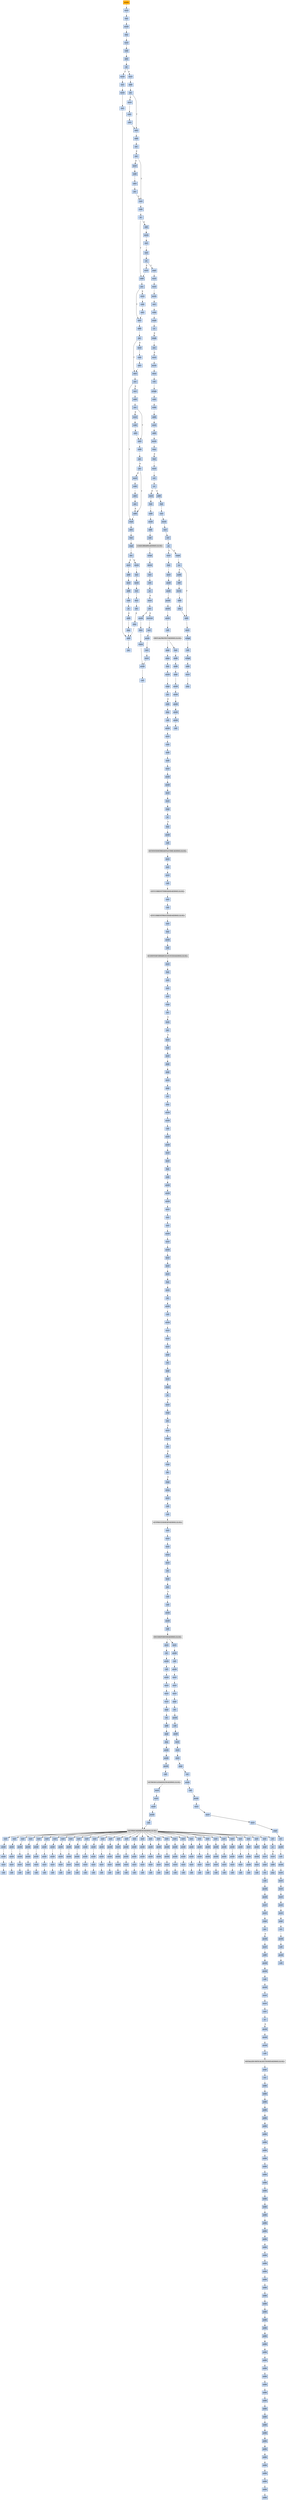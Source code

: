 strict digraph G {
	graph [bgcolor=transparent,
		name=G
	];
	node [color=lightsteelblue,
		fillcolor=lightsteelblue,
		shape=rectangle,
		style=filled
	];
	a0x0043afd0pusha_	[color=lightgrey,
		fillcolor=orange,
		label=pusha];
	a0x0043afd1movl_0x425000UINT32_esi	[label=movl];
	a0x0043afd0pusha_ -> a0x0043afd1movl_0x425000UINT32_esi	[color="#000000"];
	a0x0043afd6leal__147456esi__edi	[label=leal];
	a0x0043afd1movl_0x425000UINT32_esi -> a0x0043afd6leal__147456esi__edi	[color="#000000"];
	a0x0043afdcpushl_edi	[label=pushl];
	a0x0043afd6leal__147456esi__edi -> a0x0043afdcpushl_edi	[color="#000000"];
	a0x0043afddjmp_0x0043afea	[label=jmp];
	a0x0043afdcpushl_edi -> a0x0043afddjmp_0x0043afea	[color="#000000"];
	a0x0043afeamovl_esi__ebx	[label=movl];
	a0x0043afddjmp_0x0043afea -> a0x0043afeamovl_esi__ebx	[color="#000000"];
	a0x0043afecsubl_0xfffffffcUINT8_esi	[label=subl];
	a0x0043afeamovl_esi__ebx -> a0x0043afecsubl_0xfffffffcUINT8_esi	[color="#000000"];
	a0x0043afefadcl_ebx_ebx	[label=adcl];
	a0x0043afecsubl_0xfffffffcUINT8_esi -> a0x0043afefadcl_ebx_ebx	[color="#000000"];
	a0x0043aff1jb_0x0043afe0	[label=jb];
	a0x0043afefadcl_ebx_ebx -> a0x0043aff1jb_0x0043afe0	[color="#000000"];
	a0x0043afe0movb_esi__al	[label=movb];
	a0x0043aff1jb_0x0043afe0 -> a0x0043afe0movb_esi__al	[color="#000000",
		label=T];
	a0x0043aff3movl_0x1UINT32_eax	[label=movl];
	a0x0043aff1jb_0x0043afe0 -> a0x0043aff3movl_0x1UINT32_eax	[color="#000000",
		label=F];
	a0x0043afe2incl_esi	[label=incl];
	a0x0043afe0movb_esi__al -> a0x0043afe2incl_esi	[color="#000000"];
	a0x0043afe3movb_al_edi_	[label=movb];
	a0x0043afe2incl_esi -> a0x0043afe3movb_al_edi_	[color="#000000"];
	a0x0043afe5incl_edi	[label=incl];
	a0x0043afe3movb_al_edi_ -> a0x0043afe5incl_edi	[color="#000000"];
	a0x0043afe6addl_ebx_ebx	[label=addl];
	a0x0043afe5incl_edi -> a0x0043afe6addl_ebx_ebx	[color="#000000"];
	a0x0043afe8jne_0x0043aff1	[label=jne];
	a0x0043afe6addl_ebx_ebx -> a0x0043afe8jne_0x0043aff1	[color="#000000"];
	a0x0043aff8addl_ebx_ebx	[label=addl];
	a0x0043aff3movl_0x1UINT32_eax -> a0x0043aff8addl_ebx_ebx	[color="#000000"];
	a0x0043affajne_0x0043b003	[label=jne];
	a0x0043aff8addl_ebx_ebx -> a0x0043affajne_0x0043b003	[color="#000000"];
	a0x0043b003adcl_eax_eax	[label=adcl];
	a0x0043affajne_0x0043b003 -> a0x0043b003adcl_eax_eax	[color="#000000",
		label=T];
	a0x0043affcmovl_esi__ebx	[label=movl];
	a0x0043affajne_0x0043b003 -> a0x0043affcmovl_esi__ebx	[color="#000000",
		label=F];
	a0x0043b005addl_ebx_ebx	[label=addl];
	a0x0043b003adcl_eax_eax -> a0x0043b005addl_ebx_ebx	[color="#000000"];
	a0x0043b007jae_0x0043aff8	[label=jae];
	a0x0043b005addl_ebx_ebx -> a0x0043b007jae_0x0043aff8	[color="#000000"];
	a0x0043b009jne_0x0043b014	[label=jne];
	a0x0043b007jae_0x0043aff8 -> a0x0043b009jne_0x0043b014	[color="#000000",
		label=F];
	a0x0043b014xorl_ecx_ecx	[label=xorl];
	a0x0043b009jne_0x0043b014 -> a0x0043b014xorl_ecx_ecx	[color="#000000",
		label=T];
	a0x0043b00bmovl_esi__ebx	[label=movl];
	a0x0043b009jne_0x0043b014 -> a0x0043b00bmovl_esi__ebx	[color="#000000",
		label=F];
	a0x0043b016subl_0x3UINT8_eax	[label=subl];
	a0x0043b014xorl_ecx_ecx -> a0x0043b016subl_0x3UINT8_eax	[color="#000000"];
	a0x0043b019jb_0x0043b028	[label=jb];
	a0x0043b016subl_0x3UINT8_eax -> a0x0043b019jb_0x0043b028	[color="#000000"];
	a0x0043b01bshll_0x8UINT8_eax	[label=shll];
	a0x0043b019jb_0x0043b028 -> a0x0043b01bshll_0x8UINT8_eax	[color="#000000",
		label=F];
	a0x0043b028addl_ebx_ebx	[label=addl];
	a0x0043b019jb_0x0043b028 -> a0x0043b028addl_ebx_ebx	[color="#000000",
		label=T];
	a0x0043b01emovb_esi__al	[label=movb];
	a0x0043b01bshll_0x8UINT8_eax -> a0x0043b01emovb_esi__al	[color="#000000"];
	a0x0043b020incl_esi	[label=incl];
	a0x0043b01emovb_esi__al -> a0x0043b020incl_esi	[color="#000000"];
	a0x0043b021xorl_0xffffffffUINT8_eax	[label=xorl];
	a0x0043b020incl_esi -> a0x0043b021xorl_0xffffffffUINT8_eax	[color="#000000"];
	a0x0043b024je_0x0043b09a	[label=je];
	a0x0043b021xorl_0xffffffffUINT8_eax -> a0x0043b024je_0x0043b09a	[color="#000000"];
	a0x0043b026movl_eax_ebp	[label=movl];
	a0x0043b024je_0x0043b09a -> a0x0043b026movl_eax_ebp	[color="#000000",
		label=F];
	a0x0043b09apopl_esi	[label=popl];
	a0x0043b024je_0x0043b09a -> a0x0043b09apopl_esi	[color="#000000",
		label=T];
	a0x0043b026movl_eax_ebp -> a0x0043b028addl_ebx_ebx	[color="#000000"];
	a0x0043b02ajne_0x0043b033	[label=jne];
	a0x0043b028addl_ebx_ebx -> a0x0043b02ajne_0x0043b033	[color="#000000"];
	a0x0043b033adcl_ecx_ecx	[label=adcl];
	a0x0043b02ajne_0x0043b033 -> a0x0043b033adcl_ecx_ecx	[color="#000000",
		label=T];
	a0x0043b02cmovl_esi__ebx	[label=movl];
	a0x0043b02ajne_0x0043b033 -> a0x0043b02cmovl_esi__ebx	[color="#000000",
		label=F];
	a0x0043b035addl_ebx_ebx	[label=addl];
	a0x0043b033adcl_ecx_ecx -> a0x0043b035addl_ebx_ebx	[color="#000000"];
	a0x0043b037jne_0x0043b040	[label=jne];
	a0x0043b035addl_ebx_ebx -> a0x0043b037jne_0x0043b040	[color="#000000"];
	a0x0043b040adcl_ecx_ecx	[label=adcl];
	a0x0043b037jne_0x0043b040 -> a0x0043b040adcl_ecx_ecx	[color="#000000",
		label=T];
	a0x0043b039movl_esi__ebx	[label=movl];
	a0x0043b037jne_0x0043b040 -> a0x0043b039movl_esi__ebx	[color="#000000",
		label=F];
	a0x0043b042jne_0x0043b064	[label=jne];
	a0x0043b040adcl_ecx_ecx -> a0x0043b042jne_0x0043b064	[color="#000000"];
	a0x0043b064cmpl_0xfffff300UINT32_ebp	[label=cmpl];
	a0x0043b042jne_0x0043b064 -> a0x0043b064cmpl_0xfffff300UINT32_ebp	[color="#000000",
		label=T];
	a0x0043b044incl_ecx	[label=incl];
	a0x0043b042jne_0x0043b064 -> a0x0043b044incl_ecx	[color="#000000",
		label=F];
	a0x0043b06aadcl_0x1UINT8_ecx	[label=adcl];
	a0x0043b064cmpl_0xfffff300UINT32_ebp -> a0x0043b06aadcl_0x1UINT8_ecx	[color="#000000"];
	a0x0043b06dleal_ediebp__edx	[label=leal];
	a0x0043b06aadcl_0x1UINT8_ecx -> a0x0043b06dleal_ediebp__edx	[color="#000000"];
	a0x0043b070cmpl_0xfffffffcUINT8_ebp	[label=cmpl];
	a0x0043b06dleal_ediebp__edx -> a0x0043b070cmpl_0xfffffffcUINT8_ebp	[color="#000000"];
	a0x0043b073jbe_0x0043b084	[label=jbe];
	a0x0043b070cmpl_0xfffffffcUINT8_ebp -> a0x0043b073jbe_0x0043b084	[color="#000000"];
	a0x0043b084movl_edx__eax	[label=movl];
	a0x0043b073jbe_0x0043b084 -> a0x0043b084movl_edx__eax	[color="#000000",
		label=T];
	a0x0043b075movb_edx__al	[label=movb];
	a0x0043b073jbe_0x0043b084 -> a0x0043b075movb_edx__al	[color="#000000",
		label=F];
	a0x0043b086addl_0x4UINT8_edx	[label=addl];
	a0x0043b084movl_edx__eax -> a0x0043b086addl_0x4UINT8_edx	[color="#000000"];
	a0x0043b089movl_eax_edi_	[label=movl];
	a0x0043b086addl_0x4UINT8_edx -> a0x0043b089movl_eax_edi_	[color="#000000"];
	a0x0043b08baddl_0x4UINT8_edi	[label=addl];
	a0x0043b089movl_eax_edi_ -> a0x0043b08baddl_0x4UINT8_edi	[color="#000000"];
	a0x0043b08esubl_0x4UINT8_ecx	[label=subl];
	a0x0043b08baddl_0x4UINT8_edi -> a0x0043b08esubl_0x4UINT8_ecx	[color="#000000"];
	a0x0043b091ja_0x0043b084	[label=ja];
	a0x0043b08esubl_0x4UINT8_ecx -> a0x0043b091ja_0x0043b084	[color="#000000"];
	a0x0043b093addl_ecx_edi	[label=addl];
	a0x0043b091ja_0x0043b084 -> a0x0043b093addl_ecx_edi	[color="#000000",
		label=F];
	a0x0043b095jmp_0x0043afe6	[label=jmp];
	a0x0043b093addl_ecx_edi -> a0x0043b095jmp_0x0043afe6	[color="#000000"];
	a0x0043b095jmp_0x0043afe6 -> a0x0043afe6addl_ebx_ebx	[color="#000000"];
	a0x0043b077incl_edx	[label=incl];
	a0x0043b075movb_edx__al -> a0x0043b077incl_edx	[color="#000000"];
	a0x0043b078movb_al_edi_	[label=movb];
	a0x0043b077incl_edx -> a0x0043b078movb_al_edi_	[color="#000000"];
	a0x0043b07aincl_edi	[label=incl];
	a0x0043b078movb_al_edi_ -> a0x0043b07aincl_edi	[color="#000000"];
	a0x0043b07bdecl_ecx	[label=decl];
	a0x0043b07aincl_edi -> a0x0043b07bdecl_ecx	[color="#000000"];
	a0x0043b07cjne_0x0043b075	[label=jne];
	a0x0043b07bdecl_ecx -> a0x0043b07cjne_0x0043b075	[color="#000000"];
	a0x0043b07ejmp_0x0043afe6	[label=jmp];
	a0x0043b07cjne_0x0043b075 -> a0x0043b07ejmp_0x0043afe6	[color="#000000",
		label=F];
	a0x0043b07ejmp_0x0043afe6 -> a0x0043afe6addl_ebx_ebx	[color="#000000"];
	a0x0043b00dsubl_0xfffffffcUINT8_esi	[label=subl];
	a0x0043b00bmovl_esi__ebx -> a0x0043b00dsubl_0xfffffffcUINT8_esi	[color="#000000"];
	a0x0043b010adcl_ebx_ebx	[label=adcl];
	a0x0043b00dsubl_0xfffffffcUINT8_esi -> a0x0043b010adcl_ebx_ebx	[color="#000000"];
	a0x0043b012jae_0x0043aff8	[label=jae];
	a0x0043b010adcl_ebx_ebx -> a0x0043b012jae_0x0043aff8	[color="#000000"];
	a0x0043b012jae_0x0043aff8 -> a0x0043b014xorl_ecx_ecx	[color="#000000",
		label=F];
	a0x0043b045addl_ebx_ebx	[label=addl];
	a0x0043b044incl_ecx -> a0x0043b045addl_ebx_ebx	[color="#000000"];
	a0x0043b047jne_0x0043b050	[label=jne];
	a0x0043b045addl_ebx_ebx -> a0x0043b047jne_0x0043b050	[color="#000000"];
	a0x0043b050adcl_ecx_ecx	[label=adcl];
	a0x0043b047jne_0x0043b050 -> a0x0043b050adcl_ecx_ecx	[color="#000000",
		label=T];
	a0x0043b049movl_esi__ebx	[label=movl];
	a0x0043b047jne_0x0043b050 -> a0x0043b049movl_esi__ebx	[color="#000000",
		label=F];
	a0x0043b052addl_ebx_ebx	[label=addl];
	a0x0043b050adcl_ecx_ecx -> a0x0043b052addl_ebx_ebx	[color="#000000"];
	a0x0043b054jae_0x0043b045	[label=jae];
	a0x0043b052addl_ebx_ebx -> a0x0043b054jae_0x0043b045	[color="#000000"];
	a0x0043b056jne_0x0043b061	[label=jne];
	a0x0043b054jae_0x0043b045 -> a0x0043b056jne_0x0043b061	[color="#000000",
		label=F];
	a0x0043b061addl_0x2UINT8_ecx	[label=addl];
	a0x0043b056jne_0x0043b061 -> a0x0043b061addl_0x2UINT8_ecx	[color="#000000",
		label=T];
	a0x0043b058movl_esi__ebx	[label=movl];
	a0x0043b056jne_0x0043b061 -> a0x0043b058movl_esi__ebx	[color="#000000",
		label=F];
	a0x0043b061addl_0x2UINT8_ecx -> a0x0043b064cmpl_0xfffff300UINT32_ebp	[color="#000000"];
	a0x0043b05asubl_0xfffffffcUINT8_esi	[label=subl];
	a0x0043b058movl_esi__ebx -> a0x0043b05asubl_0xfffffffcUINT8_esi	[color="#000000"];
	a0x0043b05dadcl_ebx_ebx	[label=adcl];
	a0x0043b05asubl_0xfffffffcUINT8_esi -> a0x0043b05dadcl_ebx_ebx	[color="#000000"];
	a0x0043b05fjae_0x0043b045	[label=jae];
	a0x0043b05dadcl_ebx_ebx -> a0x0043b05fjae_0x0043b045	[color="#000000"];
	a0x0043b05fjae_0x0043b045 -> a0x0043b061addl_0x2UINT8_ecx	[color="#000000",
		label=F];
	a0x0043b03bsubl_0xfffffffcUINT8_esi	[label=subl];
	a0x0043b039movl_esi__ebx -> a0x0043b03bsubl_0xfffffffcUINT8_esi	[color="#000000"];
	a0x0043b03eadcl_ebx_ebx	[label=adcl];
	a0x0043b03bsubl_0xfffffffcUINT8_esi -> a0x0043b03eadcl_ebx_ebx	[color="#000000"];
	a0x0043b03eadcl_ebx_ebx -> a0x0043b040adcl_ecx_ecx	[color="#000000"];
	a0x0043b04bsubl_0xfffffffcUINT8_esi	[label=subl];
	a0x0043b049movl_esi__ebx -> a0x0043b04bsubl_0xfffffffcUINT8_esi	[color="#000000"];
	a0x0043b04eadcl_ebx_ebx	[label=adcl];
	a0x0043b04bsubl_0xfffffffcUINT8_esi -> a0x0043b04eadcl_ebx_ebx	[color="#000000"];
	a0x0043b04eadcl_ebx_ebx -> a0x0043b050adcl_ecx_ecx	[color="#000000"];
	a0x0043b02esubl_0xfffffffcUINT8_esi	[label=subl];
	a0x0043b02cmovl_esi__ebx -> a0x0043b02esubl_0xfffffffcUINT8_esi	[color="#000000"];
	a0x0043b031adcl_ebx_ebx	[label=adcl];
	a0x0043b02esubl_0xfffffffcUINT8_esi -> a0x0043b031adcl_ebx_ebx	[color="#000000"];
	a0x0043b031adcl_ebx_ebx -> a0x0043b033adcl_ecx_ecx	[color="#000000"];
	a0x0043affesubl_0xfffffffcUINT8_esi	[label=subl];
	a0x0043affcmovl_esi__ebx -> a0x0043affesubl_0xfffffffcUINT8_esi	[color="#000000"];
	a0x0043b001adcl_ebx_ebx	[label=adcl];
	a0x0043affesubl_0xfffffffcUINT8_esi -> a0x0043b001adcl_ebx_ebx	[color="#000000"];
	a0x0043b001adcl_ebx_ebx -> a0x0043b003adcl_eax_eax	[color="#000000"];
	a0x0043b09bmovl_esi_edi	[label=movl];
	a0x0043b09apopl_esi -> a0x0043b09bmovl_esi_edi	[color="#000000"];
	a0x0043b09dmovl_0x775UINT32_ecx	[label=movl];
	a0x0043b09bmovl_esi_edi -> a0x0043b09dmovl_0x775UINT32_ecx	[color="#000000"];
	a0x0043b0a2movb_edi__al	[label=movb];
	a0x0043b09dmovl_0x775UINT32_ecx -> a0x0043b0a2movb_edi__al	[color="#000000"];
	a0x0043b0a4incl_edi	[label=incl];
	a0x0043b0a2movb_edi__al -> a0x0043b0a4incl_edi	[color="#000000"];
	a0x0043b0a5subb_0xffffffe8UINT8_al	[label=subb];
	a0x0043b0a4incl_edi -> a0x0043b0a5subb_0xffffffe8UINT8_al	[color="#000000"];
	a0x0043b0a7cmpb_0x1UINT8_al	[label=cmpb];
	a0x0043b0a5subb_0xffffffe8UINT8_al -> a0x0043b0a7cmpb_0x1UINT8_al	[color="#000000"];
	a0x0043b0a9ja_0x0043b0a2	[label=ja];
	a0x0043b0a7cmpb_0x1UINT8_al -> a0x0043b0a9ja_0x0043b0a2	[color="#000000"];
	a0x0043b0abcmpb_0x5UINT8_edi_	[label=cmpb];
	a0x0043b0a9ja_0x0043b0a2 -> a0x0043b0abcmpb_0x5UINT8_edi_	[color="#000000",
		label=F];
	a0x0043b0aejne_0x0043b0a2	[label=jne];
	a0x0043b0abcmpb_0x5UINT8_edi_ -> a0x0043b0aejne_0x0043b0a2	[color="#000000"];
	a0x0043b0b0movl_edi__eax	[label=movl];
	a0x0043b0aejne_0x0043b0a2 -> a0x0043b0b0movl_edi__eax	[color="#000000",
		label=F];
	a0x0043b0b2movb_0x4edi__bl	[label=movb];
	a0x0043b0b0movl_edi__eax -> a0x0043b0b2movb_0x4edi__bl	[color="#000000"];
	a0x0043b0b5shrw_0x8UINT8_ax	[label=shrw];
	a0x0043b0b2movb_0x4edi__bl -> a0x0043b0b5shrw_0x8UINT8_ax	[color="#000000"];
	a0x0043b0b9roll_0x10UINT8_eax	[label=roll];
	a0x0043b0b5shrw_0x8UINT8_ax -> a0x0043b0b9roll_0x10UINT8_eax	[color="#000000"];
	a0x0043b0bcxchgb_al_ah	[label=xchgb];
	a0x0043b0b9roll_0x10UINT8_eax -> a0x0043b0bcxchgb_al_ah	[color="#000000"];
	a0x0043b0besubl_edi_eax	[label=subl];
	a0x0043b0bcxchgb_al_ah -> a0x0043b0besubl_edi_eax	[color="#000000"];
	a0x0043b0c0subb_0xffffffe8UINT8_bl	[label=subb];
	a0x0043b0besubl_edi_eax -> a0x0043b0c0subb_0xffffffe8UINT8_bl	[color="#000000"];
	a0x0043b0c3addl_esi_eax	[label=addl];
	a0x0043b0c0subb_0xffffffe8UINT8_bl -> a0x0043b0c3addl_esi_eax	[color="#000000"];
	a0x0043b0c5movl_eax_edi_	[label=movl];
	a0x0043b0c3addl_esi_eax -> a0x0043b0c5movl_eax_edi_	[color="#000000"];
	a0x0043b0c7addl_0x5UINT8_edi	[label=addl];
	a0x0043b0c5movl_eax_edi_ -> a0x0043b0c7addl_0x5UINT8_edi	[color="#000000"];
	a0x0043b0camovb_bl_al	[label=movb];
	a0x0043b0c7addl_0x5UINT8_edi -> a0x0043b0camovb_bl_al	[color="#000000"];
	a0x0043b0ccloop_0x0043b0a7	[label=loop];
	a0x0043b0camovb_bl_al -> a0x0043b0ccloop_0x0043b0a7	[color="#000000"];
	a0x0043b0celeal_0x37000esi__edi	[label=leal];
	a0x0043b0ccloop_0x0043b0a7 -> a0x0043b0celeal_0x37000esi__edi	[color="#000000",
		label=F];
	a0x0043b0d4movl_edi__eax	[label=movl];
	a0x0043b0celeal_0x37000esi__edi -> a0x0043b0d4movl_edi__eax	[color="#000000"];
	a0x0043b0d6orl_eax_eax	[label=orl];
	a0x0043b0d4movl_edi__eax -> a0x0043b0d6orl_eax_eax	[color="#000000"];
	a0x0043b0d8je_0x0043b11f	[label=je];
	a0x0043b0d6orl_eax_eax -> a0x0043b0d8je_0x0043b11f	[color="#000000"];
	a0x0043b0damovl_0x4edi__ebx	[label=movl];
	a0x0043b0d8je_0x0043b11f -> a0x0043b0damovl_0x4edi__ebx	[color="#000000",
		label=F];
	a0x0043b11faddl_0x4UINT8_edi	[label=addl];
	a0x0043b0d8je_0x0043b11f -> a0x0043b11faddl_0x4UINT8_edi	[color="#000000",
		label=T];
	a0x0043b0ddleal_0x3b638eaxesi__eax	[label=leal];
	a0x0043b0damovl_0x4edi__ebx -> a0x0043b0ddleal_0x3b638eaxesi__eax	[color="#000000"];
	a0x0043b0e4addl_esi_ebx	[label=addl];
	a0x0043b0ddleal_0x3b638eaxesi__eax -> a0x0043b0e4addl_esi_ebx	[color="#000000"];
	a0x0043b0e6pushl_eax	[label=pushl];
	a0x0043b0e4addl_esi_ebx -> a0x0043b0e6pushl_eax	[color="#000000"];
	a0x0043b0e7addl_0x8UINT8_edi	[label=addl];
	a0x0043b0e6pushl_eax -> a0x0043b0e7addl_0x8UINT8_edi	[color="#000000"];
	a0x0043b0eacall_0x3b704esi_	[label=call];
	a0x0043b0e7addl_0x8UINT8_edi -> a0x0043b0eacall_0x3b704esi_	[color="#000000"];
	LOADLIBRARYA_KERNEL32_DLL	[color=lightgrey,
		fillcolor=lightgrey,
		label="LOADLIBRARYA-KERNEL32-DLL"];
	a0x0043b0eacall_0x3b704esi_ -> LOADLIBRARYA_KERNEL32_DLL	[color="#000000"];
	a0x0043b0f0xchgl_eax_ebp	[label=xchgl];
	LOADLIBRARYA_KERNEL32_DLL -> a0x0043b0f0xchgl_eax_ebp	[color="#000000"];
	a0x0043b0f1movb_edi__al	[label=movb];
	a0x0043b0f0xchgl_eax_ebp -> a0x0043b0f1movb_edi__al	[color="#000000"];
	a0x0043b0f3incl_edi	[label=incl];
	a0x0043b0f1movb_edi__al -> a0x0043b0f3incl_edi	[color="#000000"];
	a0x0043b0f4orb_al_al	[label=orb];
	a0x0043b0f3incl_edi -> a0x0043b0f4orb_al_al	[color="#000000"];
	a0x0043b0f6je_0x0043b0d4	[label=je];
	a0x0043b0f4orb_al_al -> a0x0043b0f6je_0x0043b0d4	[color="#000000"];
	a0x0043b0f8movl_edi_ecx	[label=movl];
	a0x0043b0f6je_0x0043b0d4 -> a0x0043b0f8movl_edi_ecx	[color="#000000",
		label=F];
	a0x0043b0fajns_0x0043b103	[label=jns];
	a0x0043b0f8movl_edi_ecx -> a0x0043b0fajns_0x0043b103	[color="#000000"];
	a0x0043b103pushl_edi	[label=pushl];
	a0x0043b0fajns_0x0043b103 -> a0x0043b103pushl_edi	[color="#000000",
		label=T];
	a0x0043b0fcmovzwl_edi__eax	[label=movzwl];
	a0x0043b0fajns_0x0043b103 -> a0x0043b0fcmovzwl_edi__eax	[color="#000000",
		label=F];
	a0x0043b104decl_eax	[label=decl];
	a0x0043b103pushl_edi -> a0x0043b104decl_eax	[color="#000000"];
	a0x0043b105repnz_scasb_es_edi__al	[label=repnz];
	a0x0043b104decl_eax -> a0x0043b105repnz_scasb_es_edi__al	[color="#000000"];
	a0x0043b107pushl_ebp	[label=pushl];
	a0x0043b105repnz_scasb_es_edi__al -> a0x0043b107pushl_ebp	[color="#000000"];
	a0x0043b108call_0x3b70cesi_	[label=call];
	a0x0043b107pushl_ebp -> a0x0043b108call_0x3b70cesi_	[color="#000000"];
	GETPROCADDRESS_KERNEL32_DLL	[color=lightgrey,
		fillcolor=lightgrey,
		label="GETPROCADDRESS-KERNEL32-DLL"];
	a0x0043b108call_0x3b70cesi_ -> GETPROCADDRESS_KERNEL32_DLL	[color="#000000"];
	a0x0043b10eorl_eax_eax	[label=orl];
	GETPROCADDRESS_KERNEL32_DLL -> a0x0043b10eorl_eax_eax	[color="#000000"];
	a0x0040d68bxorl_0x4220d0_eax	[label=xorl];
	GETPROCADDRESS_KERNEL32_DLL -> a0x0040d68bxorl_0x4220d0_eax	[color="#000000"];
	a0x0040d69exorl_0x4220d0_eax	[label=xorl];
	GETPROCADDRESS_KERNEL32_DLL -> a0x0040d69exorl_0x4220d0_eax	[color="#000000"];
	a0x0040d6b1xorl_0x4220d0_eax	[label=xorl];
	GETPROCADDRESS_KERNEL32_DLL -> a0x0040d6b1xorl_0x4220d0_eax	[color="#000000"];
	a0x0040d6c4xorl_0x4220d0_eax	[label=xorl];
	GETPROCADDRESS_KERNEL32_DLL -> a0x0040d6c4xorl_0x4220d0_eax	[color="#000000"];
	a0x0040d6d7xorl_0x4220d0_eax	[label=xorl];
	GETPROCADDRESS_KERNEL32_DLL -> a0x0040d6d7xorl_0x4220d0_eax	[color="#000000"];
	a0x0040d6eaxorl_0x4220d0_eax	[label=xorl];
	GETPROCADDRESS_KERNEL32_DLL -> a0x0040d6eaxorl_0x4220d0_eax	[color="#000000"];
	a0x0040d6fdxorl_0x4220d0_eax	[label=xorl];
	GETPROCADDRESS_KERNEL32_DLL -> a0x0040d6fdxorl_0x4220d0_eax	[color="#000000"];
	a0x0040d710xorl_0x4220d0_eax	[label=xorl];
	GETPROCADDRESS_KERNEL32_DLL -> a0x0040d710xorl_0x4220d0_eax	[color="#000000"];
	a0x0040d723xorl_0x4220d0_eax	[label=xorl];
	GETPROCADDRESS_KERNEL32_DLL -> a0x0040d723xorl_0x4220d0_eax	[color="#000000"];
	a0x0040d736xorl_0x4220d0_eax	[label=xorl];
	GETPROCADDRESS_KERNEL32_DLL -> a0x0040d736xorl_0x4220d0_eax	[color="#000000"];
	a0x0040d749xorl_0x4220d0_eax	[label=xorl];
	GETPROCADDRESS_KERNEL32_DLL -> a0x0040d749xorl_0x4220d0_eax	[color="#000000"];
	a0x0040d75cxorl_0x4220d0_eax	[label=xorl];
	GETPROCADDRESS_KERNEL32_DLL -> a0x0040d75cxorl_0x4220d0_eax	[color="#000000"];
	a0x0040d76fxorl_0x4220d0_eax	[label=xorl];
	GETPROCADDRESS_KERNEL32_DLL -> a0x0040d76fxorl_0x4220d0_eax	[color="#000000"];
	a0x0040d782xorl_0x4220d0_eax	[label=xorl];
	GETPROCADDRESS_KERNEL32_DLL -> a0x0040d782xorl_0x4220d0_eax	[color="#000000"];
	a0x0040d795xorl_0x4220d0_eax	[label=xorl];
	GETPROCADDRESS_KERNEL32_DLL -> a0x0040d795xorl_0x4220d0_eax	[color="#000000"];
	a0x0040d7a8xorl_0x4220d0_eax	[label=xorl];
	GETPROCADDRESS_KERNEL32_DLL -> a0x0040d7a8xorl_0x4220d0_eax	[color="#000000"];
	a0x0040d7bbxorl_0x4220d0_eax	[label=xorl];
	GETPROCADDRESS_KERNEL32_DLL -> a0x0040d7bbxorl_0x4220d0_eax	[color="#000000"];
	a0x0040d7cexorl_0x4220d0_eax	[label=xorl];
	GETPROCADDRESS_KERNEL32_DLL -> a0x0040d7cexorl_0x4220d0_eax	[color="#000000"];
	a0x0040d7e1xorl_0x4220d0_eax	[label=xorl];
	GETPROCADDRESS_KERNEL32_DLL -> a0x0040d7e1xorl_0x4220d0_eax	[color="#000000"];
	a0x0040d7f4xorl_0x4220d0_eax	[label=xorl];
	GETPROCADDRESS_KERNEL32_DLL -> a0x0040d7f4xorl_0x4220d0_eax	[color="#000000"];
	a0x0040d807xorl_0x4220d0_eax	[label=xorl];
	GETPROCADDRESS_KERNEL32_DLL -> a0x0040d807xorl_0x4220d0_eax	[color="#000000"];
	a0x0040d81axorl_0x4220d0_eax	[label=xorl];
	GETPROCADDRESS_KERNEL32_DLL -> a0x0040d81axorl_0x4220d0_eax	[color="#000000"];
	a0x0040d82dxorl_0x4220d0_eax	[label=xorl];
	GETPROCADDRESS_KERNEL32_DLL -> a0x0040d82dxorl_0x4220d0_eax	[color="#000000"];
	a0x0040d840xorl_0x4220d0_eax	[label=xorl];
	GETPROCADDRESS_KERNEL32_DLL -> a0x0040d840xorl_0x4220d0_eax	[color="#000000"];
	a0x0040d853xorl_0x4220d0_eax	[label=xorl];
	GETPROCADDRESS_KERNEL32_DLL -> a0x0040d853xorl_0x4220d0_eax	[color="#000000"];
	a0x0040d866xorl_0x4220d0_eax	[label=xorl];
	GETPROCADDRESS_KERNEL32_DLL -> a0x0040d866xorl_0x4220d0_eax	[color="#000000"];
	a0x0040d879xorl_0x4220d0_eax	[label=xorl];
	GETPROCADDRESS_KERNEL32_DLL -> a0x0040d879xorl_0x4220d0_eax	[color="#000000"];
	a0x0040d88cxorl_0x4220d0_eax	[label=xorl];
	GETPROCADDRESS_KERNEL32_DLL -> a0x0040d88cxorl_0x4220d0_eax	[color="#000000"];
	a0x0040d89fxorl_0x4220d0_eax	[label=xorl];
	GETPROCADDRESS_KERNEL32_DLL -> a0x0040d89fxorl_0x4220d0_eax	[color="#000000"];
	a0x0040d8b2xorl_0x4220d0_eax	[label=xorl];
	GETPROCADDRESS_KERNEL32_DLL -> a0x0040d8b2xorl_0x4220d0_eax	[color="#000000"];
	a0x0040d8c5xorl_0x4220d0_eax	[label=xorl];
	GETPROCADDRESS_KERNEL32_DLL -> a0x0040d8c5xorl_0x4220d0_eax	[color="#000000"];
	a0x0040d8d8xorl_0x4220d0_eax	[label=xorl];
	GETPROCADDRESS_KERNEL32_DLL -> a0x0040d8d8xorl_0x4220d0_eax	[color="#000000"];
	a0x0040d8ebxorl_0x4220d0_eax	[label=xorl];
	GETPROCADDRESS_KERNEL32_DLL -> a0x0040d8ebxorl_0x4220d0_eax	[color="#000000"];
	a0x0043b110je_0x0043b119	[label=je];
	a0x0043b10eorl_eax_eax -> a0x0043b110je_0x0043b119	[color="#000000"];
	a0x0043b112movl_eax_ebx_	[label=movl];
	a0x0043b110je_0x0043b119 -> a0x0043b112movl_eax_ebx_	[color="#000000",
		label=F];
	a0x0043b114addl_0x4UINT8_ebx	[label=addl];
	a0x0043b112movl_eax_ebx_ -> a0x0043b114addl_0x4UINT8_ebx	[color="#000000"];
	a0x0043b117jmp_0x0043b0f1	[label=jmp];
	a0x0043b114addl_0x4UINT8_ebx -> a0x0043b117jmp_0x0043b0f1	[color="#000000"];
	a0x0043b0ffincl_edi	[label=incl];
	a0x0043b0fcmovzwl_edi__eax -> a0x0043b0ffincl_edi	[color="#000000"];
	a0x0043b100pushl_eax	[label=pushl];
	a0x0043b0ffincl_edi -> a0x0043b100pushl_eax	[color="#000000"];
	a0x0043b101incl_edi	[label=incl];
	a0x0043b100pushl_eax -> a0x0043b101incl_edi	[color="#000000"];
	a0x0043b102movl_0xaef24857UINT32_ecx	[label=movl];
	a0x0043b101incl_edi -> a0x0043b102movl_0xaef24857UINT32_ecx	[color="#000000"];
	a0x0043b102movl_0xaef24857UINT32_ecx -> a0x0043b107pushl_ebp	[color="#000000"];
	a0x0043b122leal__4esi__ebx	[label=leal];
	a0x0043b11faddl_0x4UINT8_edi -> a0x0043b122leal__4esi__ebx	[color="#000000"];
	a0x0043b125xorl_eax_eax	[label=xorl];
	a0x0043b122leal__4esi__ebx -> a0x0043b125xorl_eax_eax	[color="#000000"];
	a0x0043b127movb_edi__al	[label=movb];
	a0x0043b125xorl_eax_eax -> a0x0043b127movb_edi__al	[color="#000000"];
	a0x0043b129incl_edi	[label=incl];
	a0x0043b127movb_edi__al -> a0x0043b129incl_edi	[color="#000000"];
	a0x0043b12aorl_eax_eax	[label=orl];
	a0x0043b129incl_edi -> a0x0043b12aorl_eax_eax	[color="#000000"];
	a0x0043b12cje_0x0043b150	[label=je];
	a0x0043b12aorl_eax_eax -> a0x0043b12cje_0x0043b150	[color="#000000"];
	a0x0043b12ecmpb_0xffffffefUINT8_al	[label=cmpb];
	a0x0043b12cje_0x0043b150 -> a0x0043b12ecmpb_0xffffffefUINT8_al	[color="#000000",
		label=F];
	a0x0043b150movl_0x3b710esi__ebp	[label=movl];
	a0x0043b12cje_0x0043b150 -> a0x0043b150movl_0x3b710esi__ebp	[color="#000000",
		label=T];
	a0x0043b130ja_0x0043b143	[label=ja];
	a0x0043b12ecmpb_0xffffffefUINT8_al -> a0x0043b130ja_0x0043b143	[color="#000000"];
	a0x0043b132addl_eax_ebx	[label=addl];
	a0x0043b130ja_0x0043b143 -> a0x0043b132addl_eax_ebx	[color="#000000",
		label=F];
	a0x0043b143andb_0xfUINT8_al	[label=andb];
	a0x0043b130ja_0x0043b143 -> a0x0043b143andb_0xfUINT8_al	[color="#000000",
		label=T];
	a0x0043b134movl_ebx__eax	[label=movl];
	a0x0043b132addl_eax_ebx -> a0x0043b134movl_ebx__eax	[color="#000000"];
	a0x0043b136xchgb_al_ah	[label=xchgb];
	a0x0043b134movl_ebx__eax -> a0x0043b136xchgb_al_ah	[color="#000000"];
	a0x0043b138roll_0x10UINT8_eax	[label=roll];
	a0x0043b136xchgb_al_ah -> a0x0043b138roll_0x10UINT8_eax	[color="#000000"];
	a0x0043b13bxchgb_al_ah	[label=xchgb];
	a0x0043b138roll_0x10UINT8_eax -> a0x0043b13bxchgb_al_ah	[color="#000000"];
	a0x0043b13daddl_esi_eax	[label=addl];
	a0x0043b13bxchgb_al_ah -> a0x0043b13daddl_esi_eax	[color="#000000"];
	a0x0043b13fmovl_eax_ebx_	[label=movl];
	a0x0043b13daddl_esi_eax -> a0x0043b13fmovl_eax_ebx_	[color="#000000"];
	a0x0043b141jmp_0x0043b125	[label=jmp];
	a0x0043b13fmovl_eax_ebx_ -> a0x0043b141jmp_0x0043b125	[color="#000000"];
	a0x0043b145shll_0x10UINT8_eax	[label=shll];
	a0x0043b143andb_0xfUINT8_al -> a0x0043b145shll_0x10UINT8_eax	[color="#000000"];
	a0x0043b148movw_edi__ax	[label=movw];
	a0x0043b145shll_0x10UINT8_eax -> a0x0043b148movw_edi__ax	[color="#000000"];
	a0x0043b14baddl_0x2UINT8_edi	[label=addl];
	a0x0043b148movw_edi__ax -> a0x0043b14baddl_0x2UINT8_edi	[color="#000000"];
	a0x0043b14ejmp_0x0043b132	[label=jmp];
	a0x0043b14baddl_0x2UINT8_edi -> a0x0043b14ejmp_0x0043b132	[color="#000000"];
	a0x0043b14ejmp_0x0043b132 -> a0x0043b132addl_eax_ebx	[color="#000000"];
	a0x0043b156leal__4096esi__edi	[label=leal];
	a0x0043b150movl_0x3b710esi__ebp -> a0x0043b156leal__4096esi__edi	[color="#000000"];
	a0x0043b15cmovl_0x1000UINT32_ebx	[label=movl];
	a0x0043b156leal__4096esi__edi -> a0x0043b15cmovl_0x1000UINT32_ebx	[color="#000000"];
	a0x0043b161pushl_eax	[label=pushl];
	a0x0043b15cmovl_0x1000UINT32_ebx -> a0x0043b161pushl_eax	[color="#000000"];
	a0x0043b162pushl_esp	[label=pushl];
	a0x0043b161pushl_eax -> a0x0043b162pushl_esp	[color="#000000"];
	a0x0043b163pushl_0x4UINT8	[label=pushl];
	a0x0043b162pushl_esp -> a0x0043b163pushl_0x4UINT8	[color="#000000"];
	a0x0043b165pushl_ebx	[label=pushl];
	a0x0043b163pushl_0x4UINT8 -> a0x0043b165pushl_ebx	[color="#000000"];
	a0x0043b166pushl_edi	[label=pushl];
	a0x0043b165pushl_ebx -> a0x0043b166pushl_edi	[color="#000000"];
	a0x0043b167call_ebp	[label=call];
	a0x0043b166pushl_edi -> a0x0043b167call_ebp	[color="#000000"];
	VIRTUALPROTECT_KERNEL32_DLL	[color=lightgrey,
		fillcolor=lightgrey,
		label="VIRTUALPROTECT-KERNEL32-DLL"];
	a0x0043b167call_ebp -> VIRTUALPROTECT_KERNEL32_DLL	[color="#000000"];
	a0x0043b169leal_0x217edi__eax	[label=leal];
	VIRTUALPROTECT_KERNEL32_DLL -> a0x0043b169leal_0x217edi__eax	[color="#000000"];
	a0x0043b17epopl_eax	[label=popl];
	VIRTUALPROTECT_KERNEL32_DLL -> a0x0043b17epopl_eax	[color="#000000"];
	a0x0043b16fandb_0x7fUINT8_eax_	[label=andb];
	a0x0043b169leal_0x217edi__eax -> a0x0043b16fandb_0x7fUINT8_eax_	[color="#000000"];
	a0x0043b172andb_0x7fUINT8_0x28eax_	[label=andb];
	a0x0043b16fandb_0x7fUINT8_eax_ -> a0x0043b172andb_0x7fUINT8_0x28eax_	[color="#000000"];
	a0x0043b176popl_eax	[label=popl];
	a0x0043b172andb_0x7fUINT8_0x28eax_ -> a0x0043b176popl_eax	[color="#000000"];
	a0x0043b177pushl_eax	[label=pushl];
	a0x0043b176popl_eax -> a0x0043b177pushl_eax	[color="#000000"];
	a0x0043b178pushl_esp	[label=pushl];
	a0x0043b177pushl_eax -> a0x0043b178pushl_esp	[color="#000000"];
	a0x0043b179pushl_eax	[label=pushl];
	a0x0043b178pushl_esp -> a0x0043b179pushl_eax	[color="#000000"];
	a0x0043b17apushl_ebx	[label=pushl];
	a0x0043b179pushl_eax -> a0x0043b17apushl_ebx	[color="#000000"];
	a0x0043b17bpushl_edi	[label=pushl];
	a0x0043b17apushl_ebx -> a0x0043b17bpushl_edi	[color="#000000"];
	a0x0043b17ccall_ebp	[label=call];
	a0x0043b17bpushl_edi -> a0x0043b17ccall_ebp	[color="#000000"];
	a0x0043b17fpopa_	[label=popa];
	a0x0043b17epopl_eax -> a0x0043b17fpopa_	[color="#000000"];
	a0x0043b180leal__128esp__eax	[label=leal];
	a0x0043b17fpopa_ -> a0x0043b180leal__128esp__eax	[color="#000000"];
	a0x0043b184pushl_0x0UINT8	[label=pushl];
	a0x0043b180leal__128esp__eax -> a0x0043b184pushl_0x0UINT8	[color="#000000"];
	a0x0043b186cmpl_eax_esp	[label=cmpl];
	a0x0043b184pushl_0x0UINT8 -> a0x0043b186cmpl_eax_esp	[color="#000000"];
	a0x0043b188jne_0x0043b184	[label=jne];
	a0x0043b186cmpl_eax_esp -> a0x0043b188jne_0x0043b184	[color="#000000"];
	a0x0043b18asubl_0xffffff80UINT8_esp	[label=subl];
	a0x0043b188jne_0x0043b184 -> a0x0043b18asubl_0xffffff80UINT8_esp	[color="#000000",
		label=F];
	a0x0043b18djmp_0x00405f5b	[label=jmp];
	a0x0043b18asubl_0xffffff80UINT8_esp -> a0x0043b18djmp_0x00405f5b	[color="#000000"];
	a0x00405f5bcall_0x40e5f5	[label=call];
	a0x0043b18djmp_0x00405f5b -> a0x00405f5bcall_0x40e5f5	[color="#000000"];
	a0x0040e5f5pushl_ebp	[label=pushl];
	a0x00405f5bcall_0x40e5f5 -> a0x0040e5f5pushl_ebp	[color="#000000"];
	a0x0040e5f6movl_esp_ebp	[label=movl];
	a0x0040e5f5pushl_ebp -> a0x0040e5f6movl_esp_ebp	[color="#000000"];
	a0x0040e5f8subl_0x14UINT8_esp	[label=subl];
	a0x0040e5f6movl_esp_ebp -> a0x0040e5f8subl_0x14UINT8_esp	[color="#000000"];
	a0x0040e5fbandl_0x0UINT8__12ebp_	[label=andl];
	a0x0040e5f8subl_0x14UINT8_esp -> a0x0040e5fbandl_0x0UINT8__12ebp_	[color="#000000"];
	a0x0040e5ffandl_0x0UINT8__8ebp_	[label=andl];
	a0x0040e5fbandl_0x0UINT8__12ebp_ -> a0x0040e5ffandl_0x0UINT8__8ebp_	[color="#000000"];
	a0x0040e603movl_0x4220d0_eax	[label=movl];
	a0x0040e5ffandl_0x0UINT8__8ebp_ -> a0x0040e603movl_0x4220d0_eax	[color="#000000"];
	a0x0040e608pushl_esi	[label=pushl];
	a0x0040e603movl_0x4220d0_eax -> a0x0040e608pushl_esi	[color="#000000"];
	a0x0040e609pushl_edi	[label=pushl];
	a0x0040e608pushl_esi -> a0x0040e609pushl_edi	[color="#000000"];
	a0x0040e60amovl_0xbb40e64eUINT32_edi	[label=movl];
	a0x0040e609pushl_edi -> a0x0040e60amovl_0xbb40e64eUINT32_edi	[color="#000000"];
	a0x0040e60fmovl_0xffff0000UINT32_esi	[label=movl];
	a0x0040e60amovl_0xbb40e64eUINT32_edi -> a0x0040e60fmovl_0xffff0000UINT32_esi	[color="#000000"];
	a0x0040e614cmpl_edi_eax	[label=cmpl];
	a0x0040e60fmovl_0xffff0000UINT32_esi -> a0x0040e614cmpl_edi_eax	[color="#000000"];
	a0x0040e616je_0x40e625	[label=je];
	a0x0040e614cmpl_edi_eax -> a0x0040e616je_0x40e625	[color="#000000"];
	a0x0040e625leal__12ebp__eax	[label=leal];
	a0x0040e616je_0x40e625 -> a0x0040e625leal__12ebp__eax	[color="#000000",
		label=T];
	a0x0040e628pushl_eax	[label=pushl];
	a0x0040e625leal__12ebp__eax -> a0x0040e628pushl_eax	[color="#000000"];
	a0x0040e629call_0x4150f0	[label=call];
	a0x0040e628pushl_eax -> a0x0040e629call_0x4150f0	[color="#000000"];
	GETSYSTEMTIMEASFILETIME_KERNEL32_DLL	[color=lightgrey,
		fillcolor=lightgrey,
		label="GETSYSTEMTIMEASFILETIME-KERNEL32-DLL"];
	a0x0040e629call_0x4150f0 -> GETSYSTEMTIMEASFILETIME_KERNEL32_DLL	[color="#000000"];
	a0x0040e62fmovl__8ebp__eax	[label=movl];
	GETSYSTEMTIMEASFILETIME_KERNEL32_DLL -> a0x0040e62fmovl__8ebp__eax	[color="#000000"];
	a0x0040e632xorl__12ebp__eax	[label=xorl];
	a0x0040e62fmovl__8ebp__eax -> a0x0040e632xorl__12ebp__eax	[color="#000000"];
	a0x0040e635movl_eax__4ebp_	[label=movl];
	a0x0040e632xorl__12ebp__eax -> a0x0040e635movl_eax__4ebp_	[color="#000000"];
	a0x0040e638call_0x415168	[label=call];
	a0x0040e635movl_eax__4ebp_ -> a0x0040e638call_0x415168	[color="#000000"];
	GETCURRENTTHREADID_KERNEL32_DLL	[color=lightgrey,
		fillcolor=lightgrey,
		label="GETCURRENTTHREADID-KERNEL32-DLL"];
	a0x0040e638call_0x415168 -> GETCURRENTTHREADID_KERNEL32_DLL	[color="#000000"];
	a0x0040e63exorl_eax__4ebp_	[label=xorl];
	GETCURRENTTHREADID_KERNEL32_DLL -> a0x0040e63exorl_eax__4ebp_	[color="#000000"];
	a0x0040e641call_0x4150f4	[label=call];
	a0x0040e63exorl_eax__4ebp_ -> a0x0040e641call_0x4150f4	[color="#000000"];
	GETCURRENTPROCESSID_KERNEL32_DLL	[color=lightgrey,
		fillcolor=lightgrey,
		label="GETCURRENTPROCESSID-KERNEL32-DLL"];
	a0x0040e641call_0x4150f4 -> GETCURRENTPROCESSID_KERNEL32_DLL	[color="#000000"];
	a0x0040e647xorl_eax__4ebp_	[label=xorl];
	GETCURRENTPROCESSID_KERNEL32_DLL -> a0x0040e647xorl_eax__4ebp_	[color="#000000"];
	a0x0040e64aleal__20ebp__eax	[label=leal];
	a0x0040e647xorl_eax__4ebp_ -> a0x0040e64aleal__20ebp__eax	[color="#000000"];
	a0x0040e64dpushl_eax	[label=pushl];
	a0x0040e64aleal__20ebp__eax -> a0x0040e64dpushl_eax	[color="#000000"];
	a0x0040e64ecall_0x4150f8	[label=call];
	a0x0040e64dpushl_eax -> a0x0040e64ecall_0x4150f8	[color="#000000"];
	QUERYPERFORMANCECOUNTER_KERNEL32_DLL	[color=lightgrey,
		fillcolor=lightgrey,
		label="QUERYPERFORMANCECOUNTER-KERNEL32-DLL"];
	a0x0040e64ecall_0x4150f8 -> QUERYPERFORMANCECOUNTER_KERNEL32_DLL	[color="#000000"];
	a0x0040e654movl__16ebp__ecx	[label=movl];
	QUERYPERFORMANCECOUNTER_KERNEL32_DLL -> a0x0040e654movl__16ebp__ecx	[color="#000000"];
	a0x0040e657leal__4ebp__eax	[label=leal];
	a0x0040e654movl__16ebp__ecx -> a0x0040e657leal__4ebp__eax	[color="#000000"];
	a0x0040e65axorl__20ebp__ecx	[label=xorl];
	a0x0040e657leal__4ebp__eax -> a0x0040e65axorl__20ebp__ecx	[color="#000000"];
	a0x0040e65dxorl__4ebp__ecx	[label=xorl];
	a0x0040e65axorl__20ebp__ecx -> a0x0040e65dxorl__4ebp__ecx	[color="#000000"];
	a0x0040e660xorl_eax_ecx	[label=xorl];
	a0x0040e65dxorl__4ebp__ecx -> a0x0040e660xorl_eax_ecx	[color="#000000"];
	a0x0040e662cmpl_edi_ecx	[label=cmpl];
	a0x0040e660xorl_eax_ecx -> a0x0040e662cmpl_edi_ecx	[color="#000000"];
	a0x0040e664jne_0x40e66d	[label=jne];
	a0x0040e662cmpl_edi_ecx -> a0x0040e664jne_0x40e66d	[color="#000000"];
	a0x0040e66dtestl_ecx_esi	[label=testl];
	a0x0040e664jne_0x40e66d -> a0x0040e66dtestl_ecx_esi	[color="#000000",
		label=T];
	a0x0040e66fjne_0x40e67d	[label=jne];
	a0x0040e66dtestl_ecx_esi -> a0x0040e66fjne_0x40e67d	[color="#000000"];
	a0x0040e67dmovl_ecx_0x4220d0	[label=movl];
	a0x0040e66fjne_0x40e67d -> a0x0040e67dmovl_ecx_0x4220d0	[color="#000000",
		label=T];
	a0x0040e683notl_ecx	[label=notl];
	a0x0040e67dmovl_ecx_0x4220d0 -> a0x0040e683notl_ecx	[color="#000000"];
	a0x0040e685movl_ecx_0x4220d4	[label=movl];
	a0x0040e683notl_ecx -> a0x0040e685movl_ecx_0x4220d4	[color="#000000"];
	a0x0040e68bpopl_edi	[label=popl];
	a0x0040e685movl_ecx_0x4220d4 -> a0x0040e68bpopl_edi	[color="#000000"];
	a0x0040e68cpopl_esi	[label=popl];
	a0x0040e68bpopl_edi -> a0x0040e68cpopl_esi	[color="#000000"];
	a0x0040e68dmovl_ebp_esp	[label=movl];
	a0x0040e68cpopl_esi -> a0x0040e68dmovl_ebp_esp	[color="#000000"];
	a0x0040e68fpopl_ebp	[label=popl];
	a0x0040e68dmovl_ebp_esp -> a0x0040e68fpopl_ebp	[color="#000000"];
	a0x0040e690ret	[label=ret];
	a0x0040e68fpopl_ebp -> a0x0040e690ret	[color="#000000"];
	a0x00405f60jmp_0x405de0	[label=jmp];
	a0x0040e690ret -> a0x00405f60jmp_0x405de0	[color="#000000"];
	a0x00405de0pushl_0x14UINT8	[label=pushl];
	a0x00405f60jmp_0x405de0 -> a0x00405de0pushl_0x14UINT8	[color="#000000"];
	a0x00405de2pushl_0x420ef8UINT32	[label=pushl];
	a0x00405de0pushl_0x14UINT8 -> a0x00405de2pushl_0x420ef8UINT32	[color="#000000"];
	a0x00405de7call_0x407fb0	[label=call];
	a0x00405de2pushl_0x420ef8UINT32 -> a0x00405de7call_0x407fb0	[color="#000000"];
	a0x00407fb0pushl_0x408010UINT32	[label=pushl];
	a0x00405de7call_0x407fb0 -> a0x00407fb0pushl_0x408010UINT32	[color="#000000"];
	a0x00407fb5pushl_fs_0	[label=pushl];
	a0x00407fb0pushl_0x408010UINT32 -> a0x00407fb5pushl_fs_0	[color="#000000"];
	a0x00407fbcmovl_0x10esp__eax	[label=movl];
	a0x00407fb5pushl_fs_0 -> a0x00407fbcmovl_0x10esp__eax	[color="#000000"];
	a0x00407fc0movl_ebp_0x10esp_	[label=movl];
	a0x00407fbcmovl_0x10esp__eax -> a0x00407fc0movl_ebp_0x10esp_	[color="#000000"];
	a0x00407fc4leal_0x10esp__ebp	[label=leal];
	a0x00407fc0movl_ebp_0x10esp_ -> a0x00407fc4leal_0x10esp__ebp	[color="#000000"];
	a0x00407fc8subl_eax_esp	[label=subl];
	a0x00407fc4leal_0x10esp__ebp -> a0x00407fc8subl_eax_esp	[color="#000000"];
	a0x00407fcapushl_ebx	[label=pushl];
	a0x00407fc8subl_eax_esp -> a0x00407fcapushl_ebx	[color="#000000"];
	a0x00407fcbpushl_esi	[label=pushl];
	a0x00407fcapushl_ebx -> a0x00407fcbpushl_esi	[color="#000000"];
	a0x00407fccpushl_edi	[label=pushl];
	a0x00407fcbpushl_esi -> a0x00407fccpushl_edi	[color="#000000"];
	a0x00407fcdmovl_0x4220d0_eax	[label=movl];
	a0x00407fccpushl_edi -> a0x00407fcdmovl_0x4220d0_eax	[color="#000000"];
	a0x00407fd2xorl_eax__4ebp_	[label=xorl];
	a0x00407fcdmovl_0x4220d0_eax -> a0x00407fd2xorl_eax__4ebp_	[color="#000000"];
	a0x00407fd5xorl_ebp_eax	[label=xorl];
	a0x00407fd2xorl_eax__4ebp_ -> a0x00407fd5xorl_ebp_eax	[color="#000000"];
	a0x00407fd7pushl_eax	[label=pushl];
	a0x00407fd5xorl_ebp_eax -> a0x00407fd7pushl_eax	[color="#000000"];
	a0x00407fd8movl_esp__24ebp_	[label=movl];
	a0x00407fd7pushl_eax -> a0x00407fd8movl_esp__24ebp_	[color="#000000"];
	a0x00407fdbpushl__8ebp_	[label=pushl];
	a0x00407fd8movl_esp__24ebp_ -> a0x00407fdbpushl__8ebp_	[color="#000000"];
	a0x00407fdemovl__4ebp__eax	[label=movl];
	a0x00407fdbpushl__8ebp_ -> a0x00407fdemovl__4ebp__eax	[color="#000000"];
	a0x00407fe1movl_0xfffffffeUINT32__4ebp_	[label=movl];
	a0x00407fdemovl__4ebp__eax -> a0x00407fe1movl_0xfffffffeUINT32__4ebp_	[color="#000000"];
	a0x00407fe8movl_eax__8ebp_	[label=movl];
	a0x00407fe1movl_0xfffffffeUINT32__4ebp_ -> a0x00407fe8movl_eax__8ebp_	[color="#000000"];
	a0x00407febleal__16ebp__eax	[label=leal];
	a0x00407fe8movl_eax__8ebp_ -> a0x00407febleal__16ebp__eax	[color="#000000"];
	a0x00407feemovl_eax_fs_0	[label=movl];
	a0x00407febleal__16ebp__eax -> a0x00407feemovl_eax_fs_0	[color="#000000"];
	a0x00407ff4ret	[label=ret];
	a0x00407feemovl_eax_fs_0 -> a0x00407ff4ret	[color="#000000"];
	a0x00405decpushl_0x1UINT8	[label=pushl];
	a0x00407ff4ret -> a0x00405decpushl_0x1UINT8	[color="#000000"];
	a0x00405deecall_0x40e5a8	[label=call];
	a0x00405decpushl_0x1UINT8 -> a0x00405deecall_0x40e5a8	[color="#000000"];
	a0x0040e5a8pushl_ebp	[label=pushl];
	a0x00405deecall_0x40e5a8 -> a0x0040e5a8pushl_ebp	[color="#000000"];
	a0x0040e5a9movl_esp_ebp	[label=movl];
	a0x0040e5a8pushl_ebp -> a0x0040e5a9movl_esp_ebp	[color="#000000"];
	a0x0040e5abmovl_0x8ebp__eax	[label=movl];
	a0x0040e5a9movl_esp_ebp -> a0x0040e5abmovl_0x8ebp__eax	[color="#000000"];
	a0x0040e5aemovl_eax_0x4236c8	[label=movl];
	a0x0040e5abmovl_0x8ebp__eax -> a0x0040e5aemovl_eax_0x4236c8	[color="#000000"];
	a0x0040e5b3popl_ebp	[label=popl];
	a0x0040e5aemovl_eax_0x4236c8 -> a0x0040e5b3popl_ebp	[color="#000000"];
	a0x0040e5b4ret	[label=ret];
	a0x0040e5b3popl_ebp -> a0x0040e5b4ret	[color="#000000"];
	a0x00405df3popl_ecx	[label=popl];
	a0x0040e5b4ret -> a0x00405df3popl_ecx	[color="#000000"];
	a0x00405df4movl_0x5a4dUINT32_eax	[label=movl];
	a0x00405df3popl_ecx -> a0x00405df4movl_0x5a4dUINT32_eax	[color="#000000"];
	a0x00405df9cmpw_ax_0x400000	[label=cmpw];
	a0x00405df4movl_0x5a4dUINT32_eax -> a0x00405df9cmpw_ax_0x400000	[color="#000000"];
	a0x00405e00je_0x405e06	[label=je];
	a0x00405df9cmpw_ax_0x400000 -> a0x00405e00je_0x405e06	[color="#000000"];
	a0x00405e06movl_0x40003c_eax	[label=movl];
	a0x00405e00je_0x405e06 -> a0x00405e06movl_0x40003c_eax	[color="#000000",
		label=T];
	a0x00405e0bcmpl_0x4550UINT32_0x400000eax_	[label=cmpl];
	a0x00405e06movl_0x40003c_eax -> a0x00405e0bcmpl_0x4550UINT32_0x400000eax_	[color="#000000"];
	a0x00405e15jne_0x405e02	[label=jne];
	a0x00405e0bcmpl_0x4550UINT32_0x400000eax_ -> a0x00405e15jne_0x405e02	[color="#000000"];
	a0x00405e17movl_0x10bUINT32_ecx	[label=movl];
	a0x00405e15jne_0x405e02 -> a0x00405e17movl_0x10bUINT32_ecx	[color="#000000",
		label=F];
	a0x00405e1ccmpw_cx_0x400018eax_	[label=cmpw];
	a0x00405e17movl_0x10bUINT32_ecx -> a0x00405e1ccmpw_cx_0x400018eax_	[color="#000000"];
	a0x00405e23jne_0x405e02	[label=jne];
	a0x00405e1ccmpw_cx_0x400018eax_ -> a0x00405e23jne_0x405e02	[color="#000000"];
	a0x00405e25xorl_ebx_ebx	[label=xorl];
	a0x00405e23jne_0x405e02 -> a0x00405e25xorl_ebx_ebx	[color="#000000",
		label=F];
	a0x00405e27cmpl_0xeUINT8_0x400074eax_	[label=cmpl];
	a0x00405e25xorl_ebx_ebx -> a0x00405e27cmpl_0xeUINT8_0x400074eax_	[color="#000000"];
	a0x00405e2ejbe_0x405e39	[label=jbe];
	a0x00405e27cmpl_0xeUINT8_0x400074eax_ -> a0x00405e2ejbe_0x405e39	[color="#000000"];
	a0x00405e30cmpl_ebx_0x4000e8eax_	[label=cmpl];
	a0x00405e2ejbe_0x405e39 -> a0x00405e30cmpl_ebx_0x4000e8eax_	[color="#000000",
		label=F];
	a0x00405e36setne_bl	[label=setne];
	a0x00405e30cmpl_ebx_0x4000e8eax_ -> a0x00405e36setne_bl	[color="#000000"];
	a0x00405e39movl_ebx__28ebp_	[label=movl];
	a0x00405e36setne_bl -> a0x00405e39movl_ebx__28ebp_	[color="#000000"];
	a0x00405e3ccall_0x40a045	[label=call];
	a0x00405e39movl_ebx__28ebp_ -> a0x00405e3ccall_0x40a045	[color="#000000"];
	a0x0040a045call_0x41516c	[label=call];
	a0x00405e3ccall_0x40a045 -> a0x0040a045call_0x41516c	[color="#000000"];
	GETPROCESSHEAP_KERNEL32_DLL	[color=lightgrey,
		fillcolor=lightgrey,
		label="GETPROCESSHEAP-KERNEL32-DLL"];
	a0x0040a045call_0x41516c -> GETPROCESSHEAP_KERNEL32_DLL	[color="#000000"];
	a0x0040a04bxorl_ecx_ecx	[label=xorl];
	GETPROCESSHEAP_KERNEL32_DLL -> a0x0040a04bxorl_ecx_ecx	[color="#000000"];
	a0x0040a04dmovl_eax_0x4236c4	[label=movl];
	a0x0040a04bxorl_ecx_ecx -> a0x0040a04dmovl_eax_0x4236c4	[color="#000000"];
	a0x0040a052testl_eax_eax	[label=testl];
	a0x0040a04dmovl_eax_0x4236c4 -> a0x0040a052testl_eax_eax	[color="#000000"];
	a0x0040a054setne_cl	[label=setne];
	a0x0040a052testl_eax_eax -> a0x0040a054setne_cl	[color="#000000"];
	a0x0040a057movl_ecx_eax	[label=movl];
	a0x0040a054setne_cl -> a0x0040a057movl_ecx_eax	[color="#000000"];
	a0x0040a059ret	[label=ret];
	a0x0040a057movl_ecx_eax -> a0x0040a059ret	[color="#000000"];
	a0x00405e41testl_eax_eax	[label=testl];
	a0x0040a059ret -> a0x00405e41testl_eax_eax	[color="#000000"];
	a0x00405e43jne_0x405e4d	[label=jne];
	a0x00405e41testl_eax_eax -> a0x00405e43jne_0x405e4d	[color="#000000"];
	a0x00405e4dcall_0x409f60	[label=call];
	a0x00405e43jne_0x405e4d -> a0x00405e4dcall_0x409f60	[color="#000000",
		label=T];
	a0x00409f60call_0x405264	[label=call];
	a0x00405e4dcall_0x409f60 -> a0x00409f60call_0x405264	[color="#000000"];
	a0x00405264pushl_esi	[label=pushl];
	a0x00409f60call_0x405264 -> a0x00405264pushl_esi	[color="#000000"];
	a0x00405265pushl_0x0UINT8	[label=pushl];
	a0x00405264pushl_esi -> a0x00405265pushl_0x0UINT8	[color="#000000"];
	a0x00405267call_0x415120	[label=call];
	a0x00405265pushl_0x0UINT8 -> a0x00405267call_0x415120	[color="#000000"];
	ENCODEPOINTER_KERNEL32_DLL	[color=lightgrey,
		fillcolor=lightgrey,
		label="ENCODEPOINTER-KERNEL32-DLL"];
	a0x00405267call_0x415120 -> ENCODEPOINTER_KERNEL32_DLL	[color="#000000"];
	a0x0040526dmovl_eax_esi	[label=movl];
	ENCODEPOINTER_KERNEL32_DLL -> a0x0040526dmovl_eax_esi	[color="#000000"];
	a0x0040b796movl_eax_0x423f60	[label=movl];
	ENCODEPOINTER_KERNEL32_DLL -> a0x0040b796movl_eax_0x423f60	[color="#000000"];
	a0x0040526fpushl_esi	[label=pushl];
	a0x0040526dmovl_eax_esi -> a0x0040526fpushl_esi	[color="#000000"];
	a0x00405270call_0x409086	[label=call];
	a0x0040526fpushl_esi -> a0x00405270call_0x409086	[color="#000000"];
	a0x00409086pushl_ebp	[label=pushl];
	a0x00405270call_0x409086 -> a0x00409086pushl_ebp	[color="#000000"];
	a0x00409087movl_esp_ebp	[label=movl];
	a0x00409086pushl_ebp -> a0x00409087movl_esp_ebp	[color="#000000"];
	a0x00409089movl_0x8ebp__eax	[label=movl];
	a0x00409087movl_esp_ebp -> a0x00409089movl_0x8ebp__eax	[color="#000000"];
	a0x0040908cmovl_eax_0x4236a0	[label=movl];
	a0x00409089movl_0x8ebp__eax -> a0x0040908cmovl_eax_0x4236a0	[color="#000000"];
	a0x00409091popl_ebp	[label=popl];
	a0x0040908cmovl_eax_0x4236a0 -> a0x00409091popl_ebp	[color="#000000"];
	a0x00409092ret	[label=ret];
	a0x00409091popl_ebp -> a0x00409092ret	[color="#000000"];
	a0x00405275pushl_esi	[label=pushl];
	a0x00409092ret -> a0x00405275pushl_esi	[color="#000000"];
	a0x00405276call_0x40608a	[label=call];
	a0x00405275pushl_esi -> a0x00405276call_0x40608a	[color="#000000"];
	a0x0040608apushl_ebp	[label=pushl];
	a0x00405276call_0x40608a -> a0x0040608apushl_ebp	[color="#000000"];
	a0x0040608bmovl_esp_ebp	[label=movl];
	a0x0040608apushl_ebp -> a0x0040608bmovl_esp_ebp	[color="#000000"];
	a0x0040608dmovl_0x8ebp__eax	[label=movl];
	a0x0040608bmovl_esp_ebp -> a0x0040608dmovl_0x8ebp__eax	[color="#000000"];
	a0x00406090movl_eax_0x423378	[label=movl];
	a0x0040608dmovl_0x8ebp__eax -> a0x00406090movl_eax_0x423378	[color="#000000"];
	a0x00406095popl_ebp	[label=popl];
	a0x00406090movl_eax_0x423378 -> a0x00406095popl_ebp	[color="#000000"];
	a0x00406096ret	[label=ret];
	a0x00406095popl_ebp -> a0x00406096ret	[color="#000000"];
	a0x0040527bpushl_esi	[label=pushl];
	a0x00406096ret -> a0x0040527bpushl_esi	[color="#000000"];
	a0x0040527ccall_0x40dc01	[label=call];
	a0x0040527bpushl_esi -> a0x0040527ccall_0x40dc01	[color="#000000"];
	a0x0040dc01pushl_ebp	[label=pushl];
	a0x0040527ccall_0x40dc01 -> a0x0040dc01pushl_ebp	[color="#000000"];
	a0x0040dc02movl_esp_ebp	[label=movl];
	a0x0040dc01pushl_ebp -> a0x0040dc02movl_esp_ebp	[color="#000000"];
	a0x0040dc04movl_0x8ebp__eax	[label=movl];
	a0x0040dc02movl_esp_ebp -> a0x0040dc04movl_0x8ebp__eax	[color="#000000"];
	a0x0040dc07movl_eax_0x423f6c	[label=movl];
	a0x0040dc04movl_0x8ebp__eax -> a0x0040dc07movl_eax_0x423f6c	[color="#000000"];
	a0x0040dc0cpopl_ebp	[label=popl];
	a0x0040dc07movl_eax_0x423f6c -> a0x0040dc0cpopl_ebp	[color="#000000"];
	a0x0040dc0dret	[label=ret];
	a0x0040dc0cpopl_ebp -> a0x0040dc0dret	[color="#000000"];
	a0x00405281pushl_esi	[label=pushl];
	a0x0040dc0dret -> a0x00405281pushl_esi	[color="#000000"];
	a0x00405282call_0x40dc1b	[label=call];
	a0x00405281pushl_esi -> a0x00405282call_0x40dc1b	[color="#000000"];
	a0x0040dc1bpushl_ebp	[label=pushl];
	a0x00405282call_0x40dc1b -> a0x0040dc1bpushl_ebp	[color="#000000"];
	a0x0040dc1cmovl_esp_ebp	[label=movl];
	a0x0040dc1bpushl_ebp -> a0x0040dc1cmovl_esp_ebp	[color="#000000"];
	a0x0040dc1emovl_0x8ebp__eax	[label=movl];
	a0x0040dc1cmovl_esp_ebp -> a0x0040dc1emovl_0x8ebp__eax	[color="#000000"];
	a0x0040dc21movl_eax_0x423f70	[label=movl];
	a0x0040dc1emovl_0x8ebp__eax -> a0x0040dc21movl_eax_0x423f70	[color="#000000"];
	a0x0040dc26movl_eax_0x423f74	[label=movl];
	a0x0040dc21movl_eax_0x423f70 -> a0x0040dc26movl_eax_0x423f74	[color="#000000"];
	a0x0040dc2bmovl_eax_0x423f78	[label=movl];
	a0x0040dc26movl_eax_0x423f74 -> a0x0040dc2bmovl_eax_0x423f78	[color="#000000"];
	a0x0040dc30movl_eax_0x423f7c	[label=movl];
	a0x0040dc2bmovl_eax_0x423f78 -> a0x0040dc30movl_eax_0x423f7c	[color="#000000"];
	a0x0040dc35popl_ebp	[label=popl];
	a0x0040dc30movl_eax_0x423f7c -> a0x0040dc35popl_ebp	[color="#000000"];
	a0x0040dc36ret	[label=ret];
	a0x0040dc35popl_ebp -> a0x0040dc36ret	[color="#000000"];
	a0x00405287pushl_esi	[label=pushl];
	a0x0040dc36ret -> a0x00405287pushl_esi	[color="#000000"];
	a0x00405288call_0x40b78b	[label=call];
	a0x00405287pushl_esi -> a0x00405288call_0x40b78b	[color="#000000"];
	a0x0040b78bpushl_0x40b744UINT32	[label=pushl];
	a0x00405288call_0x40b78b -> a0x0040b78bpushl_0x40b744UINT32	[color="#000000"];
	a0x0040b790call_0x415120	[label=call];
	a0x0040b78bpushl_0x40b744UINT32 -> a0x0040b790call_0x415120	[color="#000000"];
	a0x0040b79bret	[label=ret];
	a0x0040b796movl_eax_0x423f60 -> a0x0040b79bret	[color="#000000"];
	a0x0040528dpushl_esi	[label=pushl];
	a0x0040b79bret -> a0x0040528dpushl_esi	[color="#000000"];
	a0x0040528ecall_0x40de2c	[label=call];
	a0x0040528dpushl_esi -> a0x0040528ecall_0x40de2c	[color="#000000"];
	a0x0040de2cpushl_ebp	[label=pushl];
	a0x0040528ecall_0x40de2c -> a0x0040de2cpushl_ebp	[color="#000000"];
	a0x0040de2dmovl_esp_ebp	[label=movl];
	a0x0040de2cpushl_ebp -> a0x0040de2dmovl_esp_ebp	[color="#000000"];
	a0x0040de2fmovl_0x8ebp__eax	[label=movl];
	a0x0040de2dmovl_esp_ebp -> a0x0040de2fmovl_0x8ebp__eax	[color="#000000"];
	a0x0040de32movl_eax_0x423f84	[label=movl];
	a0x0040de2fmovl_0x8ebp__eax -> a0x0040de32movl_eax_0x423f84	[color="#000000"];
	a0x0040de37popl_ebp	[label=popl];
	a0x0040de32movl_eax_0x423f84 -> a0x0040de37popl_ebp	[color="#000000"];
	a0x0040de38ret	[label=ret];
	a0x0040de37popl_ebp -> a0x0040de38ret	[color="#000000"];
	a0x00405293addl_0x18UINT8_esp	[label=addl];
	a0x0040de38ret -> a0x00405293addl_0x18UINT8_esp	[color="#000000"];
	a0x00405296popl_esi	[label=popl];
	a0x00405293addl_0x18UINT8_esp -> a0x00405296popl_esi	[color="#000000"];
	a0x00405297jmp_0x40d66e	[label=jmp];
	a0x00405296popl_esi -> a0x00405297jmp_0x40d66e	[color="#000000"];
	a0x0040d66epushl_esi	[label=pushl];
	a0x00405297jmp_0x40d66e -> a0x0040d66epushl_esi	[color="#000000"];
	a0x0040d66fpushl_edi	[label=pushl];
	a0x0040d66epushl_esi -> a0x0040d66fpushl_edi	[color="#000000"];
	a0x0040d670pushl_0x41d59cUINT32	[label=pushl];
	a0x0040d66fpushl_edi -> a0x0040d670pushl_0x41d59cUINT32	[color="#000000"];
	a0x0040d675call_0x4150ac	[label=call];
	a0x0040d670pushl_0x41d59cUINT32 -> a0x0040d675call_0x4150ac	[color="#000000"];
	GETMODULEHANDLEW_KERNEL32_DLL	[color=lightgrey,
		fillcolor=lightgrey,
		label="GETMODULEHANDLEW-KERNEL32-DLL"];
	a0x0040d675call_0x4150ac -> GETMODULEHANDLEW_KERNEL32_DLL	[color="#000000"];
	a0x0040d67bmovl_0x4150c8_esi	[label=movl];
	GETMODULEHANDLEW_KERNEL32_DLL -> a0x0040d67bmovl_0x4150c8_esi	[color="#000000"];
	a0x0040d681movl_eax_edi	[label=movl];
	a0x0040d67bmovl_0x4150c8_esi -> a0x0040d681movl_eax_edi	[color="#000000"];
	a0x0040d683pushl_0x41d5b8UINT32	[label=pushl];
	a0x0040d681movl_eax_edi -> a0x0040d683pushl_0x41d5b8UINT32	[color="#000000"];
	a0x0040d688pushl_edi	[label=pushl];
	a0x0040d683pushl_0x41d5b8UINT32 -> a0x0040d688pushl_edi	[color="#000000"];
	a0x0040d689call_esi	[label=call];
	a0x0040d688pushl_edi -> a0x0040d689call_esi	[color="#000000"];
	a0x0040d689call_esi -> GETPROCADDRESS_KERNEL32_DLL	[color="#000000"];
	a0x0040d691pushl_0x41d5c4UINT32	[label=pushl];
	a0x0040d68bxorl_0x4220d0_eax -> a0x0040d691pushl_0x41d5c4UINT32	[color="#000000"];
	a0x0040d696pushl_edi	[label=pushl];
	a0x0040d691pushl_0x41d5c4UINT32 -> a0x0040d696pushl_edi	[color="#000000"];
	a0x0040d697movl_eax_0x424220	[label=movl];
	a0x0040d696pushl_edi -> a0x0040d697movl_eax_0x424220	[color="#000000"];
	a0x0040d69ccall_esi	[label=call];
	a0x0040d697movl_eax_0x424220 -> a0x0040d69ccall_esi	[color="#000000"];
	a0x0040d6a4pushl_0x41d5ccUINT32	[label=pushl];
	a0x0040d69exorl_0x4220d0_eax -> a0x0040d6a4pushl_0x41d5ccUINT32	[color="#000000"];
	a0x0040d6a9pushl_edi	[label=pushl];
	a0x0040d6a4pushl_0x41d5ccUINT32 -> a0x0040d6a9pushl_edi	[color="#000000"];
	a0x0040d6aamovl_eax_0x424224	[label=movl];
	a0x0040d6a9pushl_edi -> a0x0040d6aamovl_eax_0x424224	[color="#000000"];
	a0x0040d6afcall_esi	[label=call];
	a0x0040d6aamovl_eax_0x424224 -> a0x0040d6afcall_esi	[color="#000000"];
	a0x0040d6b7pushl_0x41d5d8UINT32	[label=pushl];
	a0x0040d6b1xorl_0x4220d0_eax -> a0x0040d6b7pushl_0x41d5d8UINT32	[color="#000000"];
	a0x0040d6bcpushl_edi	[label=pushl];
	a0x0040d6b7pushl_0x41d5d8UINT32 -> a0x0040d6bcpushl_edi	[color="#000000"];
	a0x0040d6bdmovl_eax_0x424228	[label=movl];
	a0x0040d6bcpushl_edi -> a0x0040d6bdmovl_eax_0x424228	[color="#000000"];
	a0x0040d6c2call_esi	[label=call];
	a0x0040d6bdmovl_eax_0x424228 -> a0x0040d6c2call_esi	[color="#000000"];
	a0x0040d6capushl_0x41d5e4UINT32	[label=pushl];
	a0x0040d6c4xorl_0x4220d0_eax -> a0x0040d6capushl_0x41d5e4UINT32	[color="#000000"];
	a0x0040d6cfpushl_edi	[label=pushl];
	a0x0040d6capushl_0x41d5e4UINT32 -> a0x0040d6cfpushl_edi	[color="#000000"];
	a0x0040d6d0movl_eax_0x42422c	[label=movl];
	a0x0040d6cfpushl_edi -> a0x0040d6d0movl_eax_0x42422c	[color="#000000"];
	a0x0040d6d5call_esi	[label=call];
	a0x0040d6d0movl_eax_0x42422c -> a0x0040d6d5call_esi	[color="#000000"];
	a0x0040d6ddpushl_0x41d600UINT32	[label=pushl];
	a0x0040d6d7xorl_0x4220d0_eax -> a0x0040d6ddpushl_0x41d600UINT32	[color="#000000"];
	a0x0040d6e2pushl_edi	[label=pushl];
	a0x0040d6ddpushl_0x41d600UINT32 -> a0x0040d6e2pushl_edi	[color="#000000"];
	a0x0040d6e3movl_eax_0x424230	[label=movl];
	a0x0040d6e2pushl_edi -> a0x0040d6e3movl_eax_0x424230	[color="#000000"];
	a0x0040d6e8call_esi	[label=call];
	a0x0040d6e3movl_eax_0x424230 -> a0x0040d6e8call_esi	[color="#000000"];
	a0x0040d6f0pushl_0x41d610UINT32	[label=pushl];
	a0x0040d6eaxorl_0x4220d0_eax -> a0x0040d6f0pushl_0x41d610UINT32	[color="#000000"];
	a0x0040d6f5pushl_edi	[label=pushl];
	a0x0040d6f0pushl_0x41d610UINT32 -> a0x0040d6f5pushl_edi	[color="#000000"];
	a0x0040d6f6movl_eax_0x424234	[label=movl];
	a0x0040d6f5pushl_edi -> a0x0040d6f6movl_eax_0x424234	[color="#000000"];
	a0x0040d6fbcall_esi	[label=call];
	a0x0040d6f6movl_eax_0x424234 -> a0x0040d6fbcall_esi	[color="#000000"];
	a0x0040d703pushl_0x41d624UINT32	[label=pushl];
	a0x0040d6fdxorl_0x4220d0_eax -> a0x0040d703pushl_0x41d624UINT32	[color="#000000"];
	a0x0040d708pushl_edi	[label=pushl];
	a0x0040d703pushl_0x41d624UINT32 -> a0x0040d708pushl_edi	[color="#000000"];
	a0x0040d709movl_eax_0x424238	[label=movl];
	a0x0040d708pushl_edi -> a0x0040d709movl_eax_0x424238	[color="#000000"];
	a0x0040d70ecall_esi	[label=call];
	a0x0040d709movl_eax_0x424238 -> a0x0040d70ecall_esi	[color="#000000"];
	a0x0040d716pushl_0x41d63cUINT32	[label=pushl];
	a0x0040d710xorl_0x4220d0_eax -> a0x0040d716pushl_0x41d63cUINT32	[color="#000000"];
	a0x0040d71bpushl_edi	[label=pushl];
	a0x0040d716pushl_0x41d63cUINT32 -> a0x0040d71bpushl_edi	[color="#000000"];
	a0x0040d71cmovl_eax_0x42423c	[label=movl];
	a0x0040d71bpushl_edi -> a0x0040d71cmovl_eax_0x42423c	[color="#000000"];
	a0x0040d721call_esi	[label=call];
	a0x0040d71cmovl_eax_0x42423c -> a0x0040d721call_esi	[color="#000000"];
	a0x0040d729pushl_0x41d654UINT32	[label=pushl];
	a0x0040d723xorl_0x4220d0_eax -> a0x0040d729pushl_0x41d654UINT32	[color="#000000"];
	a0x0040d72epushl_edi	[label=pushl];
	a0x0040d729pushl_0x41d654UINT32 -> a0x0040d72epushl_edi	[color="#000000"];
	a0x0040d72fmovl_eax_0x424240	[label=movl];
	a0x0040d72epushl_edi -> a0x0040d72fmovl_eax_0x424240	[color="#000000"];
	a0x0040d734call_esi	[label=call];
	a0x0040d72fmovl_eax_0x424240 -> a0x0040d734call_esi	[color="#000000"];
	a0x0040d73cpushl_0x41d668UINT32	[label=pushl];
	a0x0040d736xorl_0x4220d0_eax -> a0x0040d73cpushl_0x41d668UINT32	[color="#000000"];
	a0x0040d741pushl_edi	[label=pushl];
	a0x0040d73cpushl_0x41d668UINT32 -> a0x0040d741pushl_edi	[color="#000000"];
	a0x0040d742movl_eax_0x424244	[label=movl];
	a0x0040d741pushl_edi -> a0x0040d742movl_eax_0x424244	[color="#000000"];
	a0x0040d747call_esi	[label=call];
	a0x0040d742movl_eax_0x424244 -> a0x0040d747call_esi	[color="#000000"];
	a0x0040d74fpushl_0x41d688UINT32	[label=pushl];
	a0x0040d749xorl_0x4220d0_eax -> a0x0040d74fpushl_0x41d688UINT32	[color="#000000"];
	a0x0040d754pushl_edi	[label=pushl];
	a0x0040d74fpushl_0x41d688UINT32 -> a0x0040d754pushl_edi	[color="#000000"];
	a0x0040d755movl_eax_0x424248	[label=movl];
	a0x0040d754pushl_edi -> a0x0040d755movl_eax_0x424248	[color="#000000"];
	a0x0040d75acall_esi	[label=call];
	a0x0040d755movl_eax_0x424248 -> a0x0040d75acall_esi	[color="#000000"];
	a0x0040d762pushl_0x41d6a0UINT32	[label=pushl];
	a0x0040d75cxorl_0x4220d0_eax -> a0x0040d762pushl_0x41d6a0UINT32	[color="#000000"];
	a0x0040d767pushl_edi	[label=pushl];
	a0x0040d762pushl_0x41d6a0UINT32 -> a0x0040d767pushl_edi	[color="#000000"];
	a0x0040d768movl_eax_0x42424c	[label=movl];
	a0x0040d767pushl_edi -> a0x0040d768movl_eax_0x42424c	[color="#000000"];
	a0x0040d76dcall_esi	[label=call];
	a0x0040d768movl_eax_0x42424c -> a0x0040d76dcall_esi	[color="#000000"];
	a0x0040d775pushl_0x41d6b8UINT32	[label=pushl];
	a0x0040d76fxorl_0x4220d0_eax -> a0x0040d775pushl_0x41d6b8UINT32	[color="#000000"];
	a0x0040d77apushl_edi	[label=pushl];
	a0x0040d775pushl_0x41d6b8UINT32 -> a0x0040d77apushl_edi	[color="#000000"];
	a0x0040d77bmovl_eax_0x424250	[label=movl];
	a0x0040d77apushl_edi -> a0x0040d77bmovl_eax_0x424250	[color="#000000"];
	a0x0040d780call_esi	[label=call];
	a0x0040d77bmovl_eax_0x424250 -> a0x0040d780call_esi	[color="#000000"];
	a0x0040d788pushl_0x41d6ccUINT32	[label=pushl];
	a0x0040d782xorl_0x4220d0_eax -> a0x0040d788pushl_0x41d6ccUINT32	[color="#000000"];
	a0x0040d78dpushl_edi	[label=pushl];
	a0x0040d788pushl_0x41d6ccUINT32 -> a0x0040d78dpushl_edi	[color="#000000"];
	a0x0040d78emovl_eax_0x424254	[label=movl];
	a0x0040d78dpushl_edi -> a0x0040d78emovl_eax_0x424254	[color="#000000"];
	a0x0040d793call_esi	[label=call];
	a0x0040d78emovl_eax_0x424254 -> a0x0040d793call_esi	[color="#000000"];
	a0x0040d79bmovl_eax_0x424258	[label=movl];
	a0x0040d795xorl_0x4220d0_eax -> a0x0040d79bmovl_eax_0x424258	[color="#000000"];
	a0x0040d7a0pushl_0x41d6e0UINT32	[label=pushl];
	a0x0040d79bmovl_eax_0x424258 -> a0x0040d7a0pushl_0x41d6e0UINT32	[color="#000000"];
	a0x0040d7a5pushl_edi	[label=pushl];
	a0x0040d7a0pushl_0x41d6e0UINT32 -> a0x0040d7a5pushl_edi	[color="#000000"];
	a0x0040d7a6call_esi	[label=call];
	a0x0040d7a5pushl_edi -> a0x0040d7a6call_esi	[color="#000000"];
	a0x0040d7aepushl_0x41d6fcUINT32	[label=pushl];
	a0x0040d7a8xorl_0x4220d0_eax -> a0x0040d7aepushl_0x41d6fcUINT32	[color="#000000"];
	a0x0040d7b3pushl_edi	[label=pushl];
	a0x0040d7aepushl_0x41d6fcUINT32 -> a0x0040d7b3pushl_edi	[color="#000000"];
	a0x0040d7b4movl_eax_0x42425c	[label=movl];
	a0x0040d7b3pushl_edi -> a0x0040d7b4movl_eax_0x42425c	[color="#000000"];
	a0x0040d7b9call_esi	[label=call];
	a0x0040d7b4movl_eax_0x42425c -> a0x0040d7b9call_esi	[color="#000000"];
	a0x0040d7c1pushl_0x41d71cUINT32	[label=pushl];
	a0x0040d7bbxorl_0x4220d0_eax -> a0x0040d7c1pushl_0x41d71cUINT32	[color="#000000"];
	a0x0040d7c6pushl_edi	[label=pushl];
	a0x0040d7c1pushl_0x41d71cUINT32 -> a0x0040d7c6pushl_edi	[color="#000000"];
	a0x0040d7c7movl_eax_0x424260	[label=movl];
	a0x0040d7c6pushl_edi -> a0x0040d7c7movl_eax_0x424260	[color="#000000"];
	a0x0040d7cccall_esi	[label=call];
	a0x0040d7c7movl_eax_0x424260 -> a0x0040d7cccall_esi	[color="#000000"];
	a0x0040d7d4pushl_0x41d738UINT32	[label=pushl];
	a0x0040d7cexorl_0x4220d0_eax -> a0x0040d7d4pushl_0x41d738UINT32	[color="#000000"];
	a0x0040d7d9pushl_edi	[label=pushl];
	a0x0040d7d4pushl_0x41d738UINT32 -> a0x0040d7d9pushl_edi	[color="#000000"];
	a0x0040d7damovl_eax_0x424264	[label=movl];
	a0x0040d7d9pushl_edi -> a0x0040d7damovl_eax_0x424264	[color="#000000"];
	a0x0040d7dfcall_esi	[label=call];
	a0x0040d7damovl_eax_0x424264 -> a0x0040d7dfcall_esi	[color="#000000"];
	a0x0040d7e7pushl_0x41d758UINT32	[label=pushl];
	a0x0040d7e1xorl_0x4220d0_eax -> a0x0040d7e7pushl_0x41d758UINT32	[color="#000000"];
	a0x0040d7ecpushl_edi	[label=pushl];
	a0x0040d7e7pushl_0x41d758UINT32 -> a0x0040d7ecpushl_edi	[color="#000000"];
	a0x0040d7edmovl_eax_0x424268	[label=movl];
	a0x0040d7ecpushl_edi -> a0x0040d7edmovl_eax_0x424268	[color="#000000"];
	a0x0040d7f2call_esi	[label=call];
	a0x0040d7edmovl_eax_0x424268 -> a0x0040d7f2call_esi	[color="#000000"];
	a0x0040d7fapushl_0x41d76cUINT32	[label=pushl];
	a0x0040d7f4xorl_0x4220d0_eax -> a0x0040d7fapushl_0x41d76cUINT32	[color="#000000"];
	a0x0040d7ffpushl_edi	[label=pushl];
	a0x0040d7fapushl_0x41d76cUINT32 -> a0x0040d7ffpushl_edi	[color="#000000"];
	a0x0040d800movl_eax_0x42426c	[label=movl];
	a0x0040d7ffpushl_edi -> a0x0040d800movl_eax_0x42426c	[color="#000000"];
	a0x0040d805call_esi	[label=call];
	a0x0040d800movl_eax_0x42426c -> a0x0040d805call_esi	[color="#000000"];
	a0x0040d80dpushl_0x41d788UINT32	[label=pushl];
	a0x0040d807xorl_0x4220d0_eax -> a0x0040d80dpushl_0x41d788UINT32	[color="#000000"];
	a0x0040d812pushl_edi	[label=pushl];
	a0x0040d80dpushl_0x41d788UINT32 -> a0x0040d812pushl_edi	[color="#000000"];
	a0x0040d813movl_eax_0x424270	[label=movl];
	a0x0040d812pushl_edi -> a0x0040d813movl_eax_0x424270	[color="#000000"];
	a0x0040d818call_esi	[label=call];
	a0x0040d813movl_eax_0x424270 -> a0x0040d818call_esi	[color="#000000"];
	a0x0040d820pushl_0x41d79cUINT32	[label=pushl];
	a0x0040d81axorl_0x4220d0_eax -> a0x0040d820pushl_0x41d79cUINT32	[color="#000000"];
	a0x0040d825pushl_edi	[label=pushl];
	a0x0040d820pushl_0x41d79cUINT32 -> a0x0040d825pushl_edi	[color="#000000"];
	a0x0040d826movl_eax_0x424278	[label=movl];
	a0x0040d825pushl_edi -> a0x0040d826movl_eax_0x424278	[color="#000000"];
	a0x0040d82bcall_esi	[label=call];
	a0x0040d826movl_eax_0x424278 -> a0x0040d82bcall_esi	[color="#000000"];
	a0x0040d833pushl_0x41d7acUINT32	[label=pushl];
	a0x0040d82dxorl_0x4220d0_eax -> a0x0040d833pushl_0x41d7acUINT32	[color="#000000"];
	a0x0040d838pushl_edi	[label=pushl];
	a0x0040d833pushl_0x41d7acUINT32 -> a0x0040d838pushl_edi	[color="#000000"];
	a0x0040d839movl_eax_0x424274	[label=movl];
	a0x0040d838pushl_edi -> a0x0040d839movl_eax_0x424274	[color="#000000"];
	a0x0040d83ecall_esi	[label=call];
	a0x0040d839movl_eax_0x424274 -> a0x0040d83ecall_esi	[color="#000000"];
	a0x0040d846pushl_0x41d7bcUINT32	[label=pushl];
	a0x0040d840xorl_0x4220d0_eax -> a0x0040d846pushl_0x41d7bcUINT32	[color="#000000"];
	a0x0040d84bpushl_edi	[label=pushl];
	a0x0040d846pushl_0x41d7bcUINT32 -> a0x0040d84bpushl_edi	[color="#000000"];
	a0x0040d84cmovl_eax_0x42427c	[label=movl];
	a0x0040d84bpushl_edi -> a0x0040d84cmovl_eax_0x42427c	[color="#000000"];
	a0x0040d851call_esi	[label=call];
	a0x0040d84cmovl_eax_0x42427c -> a0x0040d851call_esi	[color="#000000"];
	a0x0040d859pushl_0x41d7ccUINT32	[label=pushl];
	a0x0040d853xorl_0x4220d0_eax -> a0x0040d859pushl_0x41d7ccUINT32	[color="#000000"];
	a0x0040d85epushl_edi	[label=pushl];
	a0x0040d859pushl_0x41d7ccUINT32 -> a0x0040d85epushl_edi	[color="#000000"];
	a0x0040d85fmovl_eax_0x424280	[label=movl];
	a0x0040d85epushl_edi -> a0x0040d85fmovl_eax_0x424280	[color="#000000"];
	a0x0040d864call_esi	[label=call];
	a0x0040d85fmovl_eax_0x424280 -> a0x0040d864call_esi	[color="#000000"];
	a0x0040d86cpushl_0x41d7dcUINT32	[label=pushl];
	a0x0040d866xorl_0x4220d0_eax -> a0x0040d86cpushl_0x41d7dcUINT32	[color="#000000"];
	a0x0040d871pushl_edi	[label=pushl];
	a0x0040d86cpushl_0x41d7dcUINT32 -> a0x0040d871pushl_edi	[color="#000000"];
	a0x0040d872movl_eax_0x424284	[label=movl];
	a0x0040d871pushl_edi -> a0x0040d872movl_eax_0x424284	[color="#000000"];
	a0x0040d877call_esi	[label=call];
	a0x0040d872movl_eax_0x424284 -> a0x0040d877call_esi	[color="#000000"];
	a0x0040d87fpushl_0x41d7f8UINT32	[label=pushl];
	a0x0040d879xorl_0x4220d0_eax -> a0x0040d87fpushl_0x41d7f8UINT32	[color="#000000"];
	a0x0040d884pushl_edi	[label=pushl];
	a0x0040d87fpushl_0x41d7f8UINT32 -> a0x0040d884pushl_edi	[color="#000000"];
	a0x0040d885movl_eax_0x424288	[label=movl];
	a0x0040d884pushl_edi -> a0x0040d885movl_eax_0x424288	[color="#000000"];
	a0x0040d88acall_esi	[label=call];
	a0x0040d885movl_eax_0x424288 -> a0x0040d88acall_esi	[color="#000000"];
	a0x0040d892pushl_0x41d80cUINT32	[label=pushl];
	a0x0040d88cxorl_0x4220d0_eax -> a0x0040d892pushl_0x41d80cUINT32	[color="#000000"];
	a0x0040d897pushl_edi	[label=pushl];
	a0x0040d892pushl_0x41d80cUINT32 -> a0x0040d897pushl_edi	[color="#000000"];
	a0x0040d898movl_eax_0x42428c	[label=movl];
	a0x0040d897pushl_edi -> a0x0040d898movl_eax_0x42428c	[color="#000000"];
	a0x0040d89dcall_esi	[label=call];
	a0x0040d898movl_eax_0x42428c -> a0x0040d89dcall_esi	[color="#000000"];
	a0x0040d8a5pushl_0x41d81cUINT32	[label=pushl];
	a0x0040d89fxorl_0x4220d0_eax -> a0x0040d8a5pushl_0x41d81cUINT32	[color="#000000"];
	a0x0040d8aapushl_edi	[label=pushl];
	a0x0040d8a5pushl_0x41d81cUINT32 -> a0x0040d8aapushl_edi	[color="#000000"];
	a0x0040d8abmovl_eax_0x424290	[label=movl];
	a0x0040d8aapushl_edi -> a0x0040d8abmovl_eax_0x424290	[color="#000000"];
	a0x0040d8b0call_esi	[label=call];
	a0x0040d8abmovl_eax_0x424290 -> a0x0040d8b0call_esi	[color="#000000"];
	a0x0040d8b8pushl_0x41d830UINT32	[label=pushl];
	a0x0040d8b2xorl_0x4220d0_eax -> a0x0040d8b8pushl_0x41d830UINT32	[color="#000000"];
	a0x0040d8bdpushl_edi	[label=pushl];
	a0x0040d8b8pushl_0x41d830UINT32 -> a0x0040d8bdpushl_edi	[color="#000000"];
	a0x0040d8bemovl_eax_0x424294	[label=movl];
	a0x0040d8bdpushl_edi -> a0x0040d8bemovl_eax_0x424294	[color="#000000"];
	a0x0040d8c3call_esi	[label=call];
	a0x0040d8bemovl_eax_0x424294 -> a0x0040d8c3call_esi	[color="#000000"];
	a0x0040d8cbmovl_eax_0x424298	[label=movl];
	a0x0040d8c5xorl_0x4220d0_eax -> a0x0040d8cbmovl_eax_0x424298	[color="#000000"];
	a0x0040d8d0pushl_0x41d840UINT32	[label=pushl];
	a0x0040d8cbmovl_eax_0x424298 -> a0x0040d8d0pushl_0x41d840UINT32	[color="#000000"];
	a0x0040d8d5pushl_edi	[label=pushl];
	a0x0040d8d0pushl_0x41d840UINT32 -> a0x0040d8d5pushl_edi	[color="#000000"];
	a0x0040d8d6call_esi	[label=call];
	a0x0040d8d5pushl_edi -> a0x0040d8d6call_esi	[color="#000000"];
	a0x0040d8depushl_0x41d860UINT32	[label=pushl];
	a0x0040d8d8xorl_0x4220d0_eax -> a0x0040d8depushl_0x41d860UINT32	[color="#000000"];
	a0x0040d8e3pushl_edi	[label=pushl];
	a0x0040d8depushl_0x41d860UINT32 -> a0x0040d8e3pushl_edi	[color="#000000"];
	a0x0040d8e4movl_eax_0x42429c	[label=movl];
	a0x0040d8e3pushl_edi -> a0x0040d8e4movl_eax_0x42429c	[color="#000000"];
	a0x0040d8e9call_esi	[label=call];
	a0x0040d8e4movl_eax_0x42429c -> a0x0040d8e9call_esi	[color="#000000"];
	a0x0040d8f1popl_edi	[label=popl];
	a0x0040d8ebxorl_0x4220d0_eax -> a0x0040d8f1popl_edi	[color="#000000"];
	a0x0040d8f2movl_eax_0x4242a0	[label=movl];
	a0x0040d8f1popl_edi -> a0x0040d8f2movl_eax_0x4242a0	[color="#000000"];
	a0x0040d8f7popl_esi	[label=popl];
	a0x0040d8f2movl_eax_0x4242a0 -> a0x0040d8f7popl_esi	[color="#000000"];
	a0x0040d8f8ret	[label=ret];
	a0x0040d8f7popl_esi -> a0x0040d8f8ret	[color="#000000"];
	a0x00409f65call_0x40a442	[label=call];
	a0x0040d8f8ret -> a0x00409f65call_0x40a442	[color="#000000"];
	a0x0040a442pushl_esi	[label=pushl];
	a0x00409f65call_0x40a442 -> a0x0040a442pushl_esi	[color="#000000"];
	a0x0040a443pushl_edi	[label=pushl];
	a0x0040a442pushl_esi -> a0x0040a443pushl_edi	[color="#000000"];
	a0x0040a444movl_0x422c38UINT32_esi	[label=movl];
	a0x0040a443pushl_edi -> a0x0040a444movl_0x422c38UINT32_esi	[color="#000000"];
	a0x0040a449movl_0x423d00UINT32_edi	[label=movl];
	a0x0040a444movl_0x422c38UINT32_esi -> a0x0040a449movl_0x423d00UINT32_edi	[color="#000000"];
	a0x0040a44ecmpl_0x1UINT8_0x4esi_	[label=cmpl];
	a0x0040a449movl_0x423d00UINT32_edi -> a0x0040a44ecmpl_0x1UINT8_0x4esi_	[color="#000000"];
	a0x0040a452jne_0x40a46a	[label=jne];
	a0x0040a44ecmpl_0x1UINT8_0x4esi_ -> a0x0040a452jne_0x40a46a	[color="#000000"];
	a0x0040a454pushl_0x0UINT8	[label=pushl];
	a0x0040a452jne_0x40a46a -> a0x0040a454pushl_0x0UINT8	[color="#000000",
		label=F];
	a0x0040a456movl_edi_esi_	[label=movl];
	a0x0040a454pushl_0x0UINT8 -> a0x0040a456movl_edi_esi_	[color="#000000"];
	a0x0040a458addl_0x18UINT8_edi	[label=addl];
	a0x0040a456movl_edi_esi_ -> a0x0040a458addl_0x18UINT8_edi	[color="#000000"];
	a0x0040a45bpushl_0xfa0UINT32	[label=pushl];
	a0x0040a458addl_0x18UINT8_edi -> a0x0040a45bpushl_0xfa0UINT32	[color="#000000"];
	a0x0040a460pushl_esi_	[label=pushl];
	a0x0040a45bpushl_0xfa0UINT32 -> a0x0040a460pushl_esi_	[color="#000000"];
	a0x0040a462call_0x40d600	[label=call];
	a0x0040a460pushl_esi_ -> a0x0040a462call_0x40d600	[color="#000000"];
	a0x0040d600pushl_ebp	[label=pushl];
	a0x0040a462call_0x40d600 -> a0x0040d600pushl_ebp	[color="#000000"];
	a0x0040d601movl_esp_ebp	[label=movl];
	a0x0040d600pushl_ebp -> a0x0040d601movl_esp_ebp	[color="#000000"];
	a0x0040d603movl_0x424230_eax	[label=movl];
	a0x0040d601movl_esp_ebp -> a0x0040d603movl_0x424230_eax	[color="#000000"];
	a0x0040d608xorl_0x4220d0_eax	[label=xorl];
	a0x0040d603movl_0x424230_eax -> a0x0040d608xorl_0x4220d0_eax	[color="#000000"];
	a0x0040d60eje_0x40d61d	[label=je];
	a0x0040d608xorl_0x4220d0_eax -> a0x0040d60eje_0x40d61d	[color="#000000"];
	a0x0040d610pushl_0x10ebp_	[label=pushl];
	a0x0040d60eje_0x40d61d -> a0x0040d610pushl_0x10ebp_	[color="#000000",
		label=F];
	a0x0040d613pushl_0xcebp_	[label=pushl];
	a0x0040d610pushl_0x10ebp_ -> a0x0040d613pushl_0xcebp_	[color="#000000"];
	a0x0040d616pushl_0x8ebp_	[label=pushl];
	a0x0040d613pushl_0xcebp_ -> a0x0040d616pushl_0x8ebp_	[color="#000000"];
	a0x0040d619call_eax	[label=call];
	a0x0040d616pushl_0x8ebp_ -> a0x0040d619call_eax	[color="#000000"];
	INITIALIZECRITICALSECTIONEX_KERNEL32_DLL	[color=lightgrey,
		fillcolor=lightgrey,
		label="INITIALIZECRITICALSECTIONEX-KERNEL32-DLL"];
	a0x0040d619call_eax -> INITIALIZECRITICALSECTIONEX_KERNEL32_DLL	[color="#000000"];
	a0x0040d61bpopl_ebp	[label=popl];
	INITIALIZECRITICALSECTIONEX_KERNEL32_DLL -> a0x0040d61bpopl_ebp	[color="#000000"];
	a0x0040d61cret	[label=ret];
	a0x0040d61bpopl_ebp -> a0x0040d61cret	[color="#000000"];
	a0x00000fa0addb_al_eax_	[label=addb];
	a0x0040d61cret -> a0x00000fa0addb_al_eax_	[color="#000000"];
	a0x00000fa2addb_al_eax_	[label=addb];
	a0x00000fa0addb_al_eax_ -> a0x00000fa2addb_al_eax_	[color="#000000"];
	a0x00000fa4addb_al_eax_	[label=addb];
	a0x00000fa2addb_al_eax_ -> a0x00000fa4addb_al_eax_	[color="#000000"];
	a0x00000fa6addb_al_eax_	[label=addb];
	a0x00000fa4addb_al_eax_ -> a0x00000fa6addb_al_eax_	[color="#000000"];
	a0x00000fa8addb_al_eax_	[label=addb];
	a0x00000fa6addb_al_eax_ -> a0x00000fa8addb_al_eax_	[color="#000000"];
	a0x00000faaaddb_al_eax_	[label=addb];
	a0x00000fa8addb_al_eax_ -> a0x00000faaaddb_al_eax_	[color="#000000"];
	a0x00000facaddb_al_eax_	[label=addb];
	a0x00000faaaddb_al_eax_ -> a0x00000facaddb_al_eax_	[color="#000000"];
	a0x00000faeaddb_al_eax_	[label=addb];
	a0x00000facaddb_al_eax_ -> a0x00000faeaddb_al_eax_	[color="#000000"];
	a0x00000fb0addb_al_eax_	[label=addb];
	a0x00000faeaddb_al_eax_ -> a0x00000fb0addb_al_eax_	[color="#000000"];
	a0x00000fb2addb_al_eax_	[label=addb];
	a0x00000fb0addb_al_eax_ -> a0x00000fb2addb_al_eax_	[color="#000000"];
	a0x00000fb4addb_al_eax_	[label=addb];
	a0x00000fb2addb_al_eax_ -> a0x00000fb4addb_al_eax_	[color="#000000"];
	a0x00000fb6addb_al_eax_	[label=addb];
	a0x00000fb4addb_al_eax_ -> a0x00000fb6addb_al_eax_	[color="#000000"];
	a0x00000fb8addb_al_eax_	[label=addb];
	a0x00000fb6addb_al_eax_ -> a0x00000fb8addb_al_eax_	[color="#000000"];
	a0x00000fbaaddb_al_eax_	[label=addb];
	a0x00000fb8addb_al_eax_ -> a0x00000fbaaddb_al_eax_	[color="#000000"];
	a0x00000fbcaddb_al_eax_	[label=addb];
	a0x00000fbaaddb_al_eax_ -> a0x00000fbcaddb_al_eax_	[color="#000000"];
	a0x00000fbeaddb_al_eax_	[label=addb];
	a0x00000fbcaddb_al_eax_ -> a0x00000fbeaddb_al_eax_	[color="#000000"];
	a0x00000fc0addb_al_eax_	[label=addb];
	a0x00000fbeaddb_al_eax_ -> a0x00000fc0addb_al_eax_	[color="#000000"];
	a0x00000fc2addb_al_eax_	[label=addb];
	a0x00000fc0addb_al_eax_ -> a0x00000fc2addb_al_eax_	[color="#000000"];
	a0x00000fc4addb_al_eax_	[label=addb];
	a0x00000fc2addb_al_eax_ -> a0x00000fc4addb_al_eax_	[color="#000000"];
	a0x00000fc6addb_al_eax_	[label=addb];
	a0x00000fc4addb_al_eax_ -> a0x00000fc6addb_al_eax_	[color="#000000"];
	a0x00000fc8addb_al_eax_	[label=addb];
	a0x00000fc6addb_al_eax_ -> a0x00000fc8addb_al_eax_	[color="#000000"];
	a0x00000fcaaddb_al_eax_	[label=addb];
	a0x00000fc8addb_al_eax_ -> a0x00000fcaaddb_al_eax_	[color="#000000"];
	a0x00000fccaddb_al_eax_	[label=addb];
	a0x00000fcaaddb_al_eax_ -> a0x00000fccaddb_al_eax_	[color="#000000"];
	a0x00000fceaddb_al_eax_	[label=addb];
	a0x00000fccaddb_al_eax_ -> a0x00000fceaddb_al_eax_	[color="#000000"];
	a0x00000fd0addb_al_eax_	[label=addb];
	a0x00000fceaddb_al_eax_ -> a0x00000fd0addb_al_eax_	[color="#000000"];
	a0x00000fd2addb_al_eax_	[label=addb];
	a0x00000fd0addb_al_eax_ -> a0x00000fd2addb_al_eax_	[color="#000000"];
	a0x00000fd4addb_al_eax_	[label=addb];
	a0x00000fd2addb_al_eax_ -> a0x00000fd4addb_al_eax_	[color="#000000"];
	a0x00000fd6addb_al_eax_	[label=addb];
	a0x00000fd4addb_al_eax_ -> a0x00000fd6addb_al_eax_	[color="#000000"];
	a0x00000fd8addb_al_eax_	[label=addb];
	a0x00000fd6addb_al_eax_ -> a0x00000fd8addb_al_eax_	[color="#000000"];
	a0x00000fdaaddb_al_eax_	[label=addb];
	a0x00000fd8addb_al_eax_ -> a0x00000fdaaddb_al_eax_	[color="#000000"];
	a0x00000fdcaddb_al_eax_	[label=addb];
	a0x00000fdaaddb_al_eax_ -> a0x00000fdcaddb_al_eax_	[color="#000000"];
	a0x00000fdeaddb_al_eax_	[label=addb];
	a0x00000fdcaddb_al_eax_ -> a0x00000fdeaddb_al_eax_	[color="#000000"];
	a0x00000fe0addb_al_eax_	[label=addb];
	a0x00000fdeaddb_al_eax_ -> a0x00000fe0addb_al_eax_	[color="#000000"];
	a0x00000fe2addb_al_eax_	[label=addb];
	a0x00000fe0addb_al_eax_ -> a0x00000fe2addb_al_eax_	[color="#000000"];
	a0x00000fe4addb_al_eax_	[label=addb];
	a0x00000fe2addb_al_eax_ -> a0x00000fe4addb_al_eax_	[color="#000000"];
	a0x00000fe6addb_al_eax_	[label=addb];
	a0x00000fe4addb_al_eax_ -> a0x00000fe6addb_al_eax_	[color="#000000"];
	a0x00000fe8addb_al_eax_	[label=addb];
	a0x00000fe6addb_al_eax_ -> a0x00000fe8addb_al_eax_	[color="#000000"];
	a0x00000feaaddb_al_eax_	[label=addb];
	a0x00000fe8addb_al_eax_ -> a0x00000feaaddb_al_eax_	[color="#000000"];
	a0x00000fecaddb_al_eax_	[label=addb];
	a0x00000feaaddb_al_eax_ -> a0x00000fecaddb_al_eax_	[color="#000000"];
	a0x00000feeaddb_al_eax_	[label=addb];
	a0x00000fecaddb_al_eax_ -> a0x00000feeaddb_al_eax_	[color="#000000"];
	a0x00000ff0addb_al_eax_	[label=addb];
	a0x00000feeaddb_al_eax_ -> a0x00000ff0addb_al_eax_	[color="#000000"];
	a0x00000ff2addb_al_eax_	[label=addb];
	a0x00000ff0addb_al_eax_ -> a0x00000ff2addb_al_eax_	[color="#000000"];
	a0x00000ff4addb_al_eax_	[label=addb];
	a0x00000ff2addb_al_eax_ -> a0x00000ff4addb_al_eax_	[color="#000000"];
	a0x00000ff6addb_al_eax_	[label=addb];
	a0x00000ff4addb_al_eax_ -> a0x00000ff6addb_al_eax_	[color="#000000"];
	a0x00000ff8addb_al_eax_	[label=addb];
	a0x00000ff6addb_al_eax_ -> a0x00000ff8addb_al_eax_	[color="#000000"];
	a0x00000ffaaddb_al_eax_	[label=addb];
	a0x00000ff8addb_al_eax_ -> a0x00000ffaaddb_al_eax_	[color="#000000"];
	a0x00000ffcaddb_al_eax_	[label=addb];
	a0x00000ffaaddb_al_eax_ -> a0x00000ffcaddb_al_eax_	[color="#000000"];
	a0x00000ffeaddb_al_eax_	[label=addb];
	a0x00000ffcaddb_al_eax_ -> a0x00000ffeaddb_al_eax_	[color="#000000"];
	a0x00001000addb_al_eax_	[label=addb];
	a0x00000ffeaddb_al_eax_ -> a0x00001000addb_al_eax_	[color="#000000"];
	a0x00001002addb_al_eax_	[label=addb];
	a0x00001000addb_al_eax_ -> a0x00001002addb_al_eax_	[color="#000000"];
	a0x00001004addb_al_eax_	[label=addb];
	a0x00001002addb_al_eax_ -> a0x00001004addb_al_eax_	[color="#000000"];
	a0x00001006addb_al_eax_	[label=addb];
	a0x00001004addb_al_eax_ -> a0x00001006addb_al_eax_	[color="#000000"];
}

